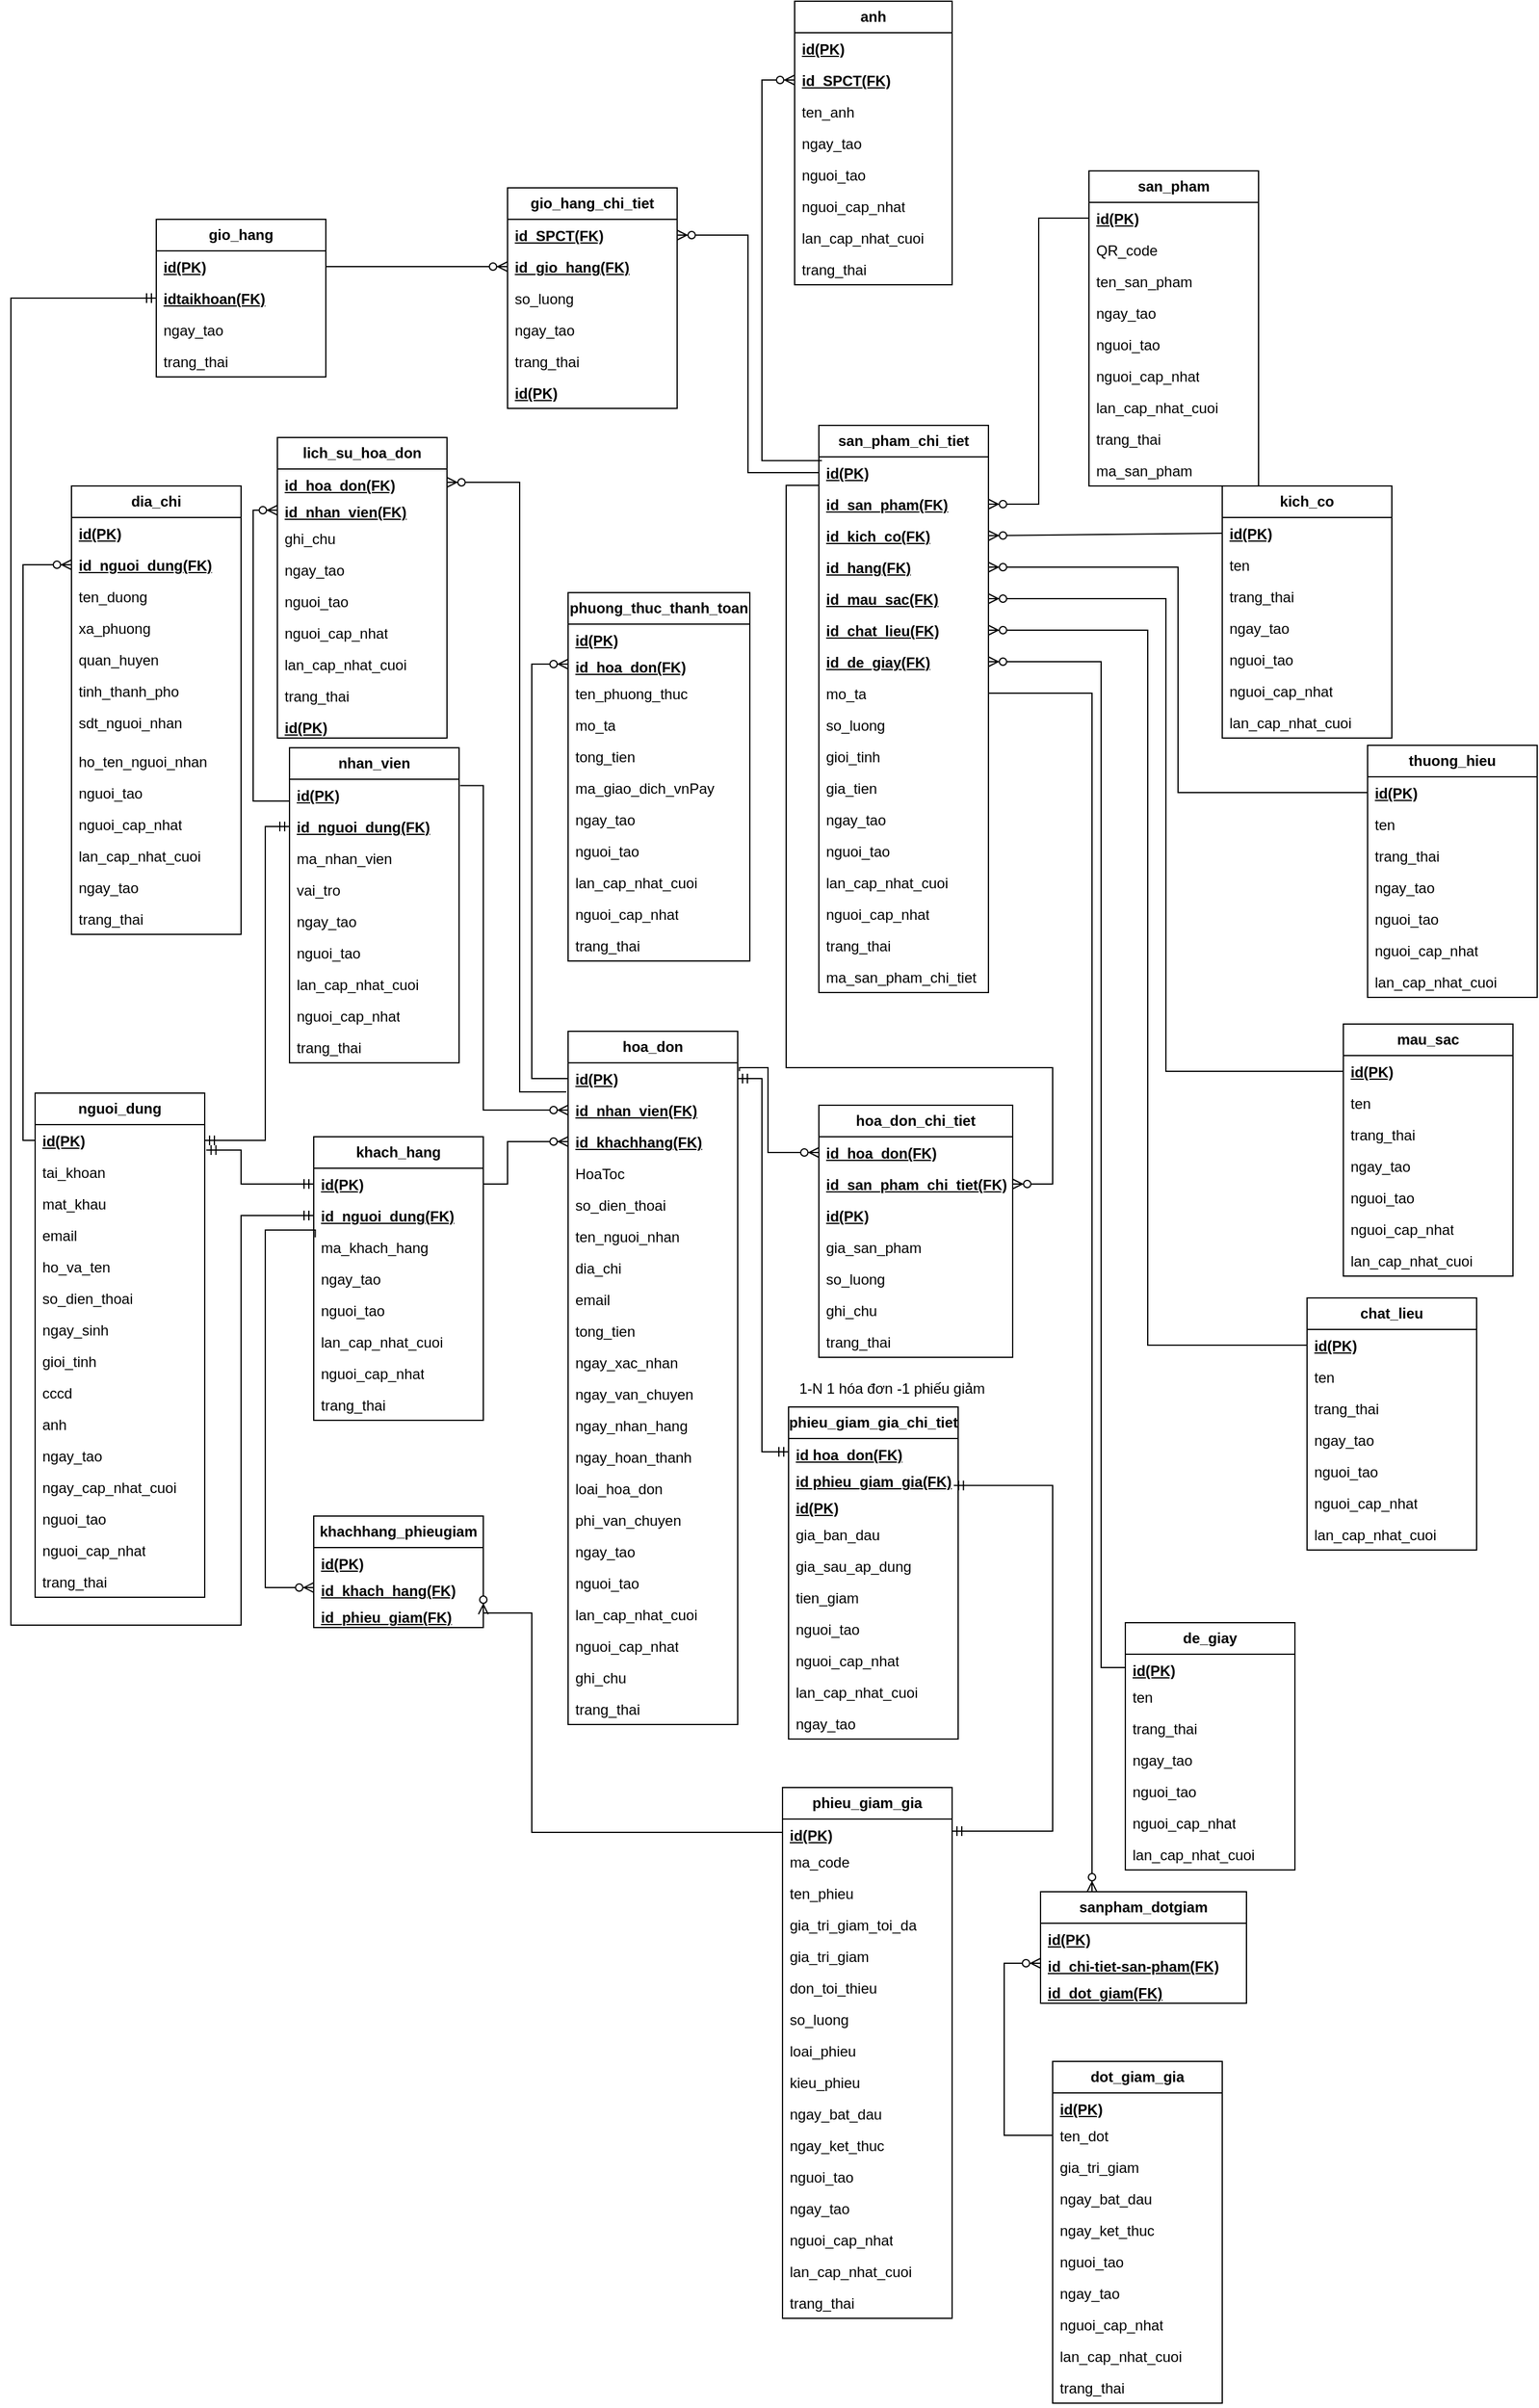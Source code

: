 <mxfile version="24.7.6" pages="2">
  <diagram name="ERD_V1.1" id="DsROg-eefh6uXmC1Yfuk">
    <mxGraphModel dx="1290" dy="1691" grid="1" gridSize="10" guides="1" tooltips="1" connect="1" arrows="1" fold="1" page="1" pageScale="1" pageWidth="827" pageHeight="1169" math="0" shadow="0">
      <root>
        <mxCell id="QHTQ7qq_XsZbKvfon27t-0" />
        <mxCell id="QHTQ7qq_XsZbKvfon27t-1" parent="QHTQ7qq_XsZbKvfon27t-0" />
        <mxCell id="QHTQ7qq_XsZbKvfon27t-13" value="" style="fontSize=12;html=1;endArrow=ERmandOne;startArrow=ERmandOne;rounded=0;entryX=0;entryY=0.5;entryDx=0;entryDy=0;exitX=0;exitY=0.5;exitDx=0;exitDy=0;edgeStyle=orthogonalEdgeStyle;" parent="QHTQ7qq_XsZbKvfon27t-1" source="h12WRbrdmtcQ-cJGdulH-15" target="QHTQ7qq_XsZbKvfon27t-77" edge="1">
          <mxGeometry width="100" height="100" relative="1" as="geometry">
            <mxPoint x="380" y="-140" as="sourcePoint" />
            <mxPoint x="640" y="-426.0" as="targetPoint" />
            <Array as="points">
              <mxPoint x="380" y="-158" />
              <mxPoint x="380" y="180" />
              <mxPoint x="190" y="180" />
              <mxPoint x="190" y="-915" />
            </Array>
          </mxGeometry>
        </mxCell>
        <mxCell id="QHTQ7qq_XsZbKvfon27t-14" value="&lt;b&gt;dia_chi&lt;/b&gt;" style="swimlane;fontStyle=0;childLayout=stackLayout;horizontal=1;startSize=26;horizontalStack=0;resizeParent=1;resizeParentMax=0;resizeLast=0;collapsible=1;marginBottom=0;whiteSpace=wrap;html=1;" parent="QHTQ7qq_XsZbKvfon27t-1" vertex="1">
          <mxGeometry x="240" y="-760" width="140" height="370" as="geometry" />
        </mxCell>
        <mxCell id="QHTQ7qq_XsZbKvfon27t-15" value="&lt;b&gt;&lt;u&gt;id(PK)&lt;/u&gt;&lt;/b&gt;" style="text;strokeColor=none;fillColor=none;align=left;verticalAlign=top;spacingLeft=4;spacingRight=4;overflow=hidden;rotatable=0;points=[[0,0.5],[1,0.5]];portConstraint=eastwest;whiteSpace=wrap;html=1;" parent="QHTQ7qq_XsZbKvfon27t-14" vertex="1">
          <mxGeometry y="26" width="140" height="26" as="geometry" />
        </mxCell>
        <mxCell id="QHTQ7qq_XsZbKvfon27t-16" value="&lt;b&gt;&lt;u&gt;id_nguoi_dung(FK)&lt;/u&gt;&lt;/b&gt;" style="text;strokeColor=none;fillColor=none;align=left;verticalAlign=top;spacingLeft=4;spacingRight=4;overflow=hidden;rotatable=0;points=[[0,0.5],[1,0.5]];portConstraint=eastwest;whiteSpace=wrap;html=1;" parent="QHTQ7qq_XsZbKvfon27t-14" vertex="1">
          <mxGeometry y="52" width="140" height="26" as="geometry" />
        </mxCell>
        <mxCell id="QHTQ7qq_XsZbKvfon27t-18" value="ten_duong" style="text;strokeColor=none;fillColor=none;align=left;verticalAlign=top;spacingLeft=4;spacingRight=4;overflow=hidden;rotatable=0;points=[[0,0.5],[1,0.5]];portConstraint=eastwest;whiteSpace=wrap;html=1;" parent="QHTQ7qq_XsZbKvfon27t-14" vertex="1">
          <mxGeometry y="78" width="140" height="26" as="geometry" />
        </mxCell>
        <mxCell id="QHTQ7qq_XsZbKvfon27t-19" value="xa_phuong" style="text;strokeColor=none;fillColor=none;align=left;verticalAlign=top;spacingLeft=4;spacingRight=4;overflow=hidden;rotatable=0;points=[[0,0.5],[1,0.5]];portConstraint=eastwest;whiteSpace=wrap;html=1;" parent="QHTQ7qq_XsZbKvfon27t-14" vertex="1">
          <mxGeometry y="104" width="140" height="26" as="geometry" />
        </mxCell>
        <mxCell id="QHTQ7qq_XsZbKvfon27t-20" value="quan_huyen" style="text;strokeColor=none;fillColor=none;align=left;verticalAlign=top;spacingLeft=4;spacingRight=4;overflow=hidden;rotatable=0;points=[[0,0.5],[1,0.5]];portConstraint=eastwest;whiteSpace=wrap;html=1;" parent="QHTQ7qq_XsZbKvfon27t-14" vertex="1">
          <mxGeometry y="130" width="140" height="26" as="geometry" />
        </mxCell>
        <mxCell id="QHTQ7qq_XsZbKvfon27t-21" value="tinh_thanh_pho" style="text;strokeColor=none;fillColor=none;align=left;verticalAlign=top;spacingLeft=4;spacingRight=4;overflow=hidden;rotatable=0;points=[[0,0.5],[1,0.5]];portConstraint=eastwest;whiteSpace=wrap;html=1;" parent="QHTQ7qq_XsZbKvfon27t-14" vertex="1">
          <mxGeometry y="156" width="140" height="26" as="geometry" />
        </mxCell>
        <mxCell id="QHTQ7qq_XsZbKvfon27t-22" value="sdt_nguoi_nhan" style="text;strokeColor=none;fillColor=none;align=left;verticalAlign=top;spacingLeft=4;spacingRight=4;overflow=hidden;rotatable=0;points=[[0,0.5],[1,0.5]];portConstraint=eastwest;whiteSpace=wrap;html=1;" parent="QHTQ7qq_XsZbKvfon27t-14" vertex="1">
          <mxGeometry y="182" width="140" height="32" as="geometry" />
        </mxCell>
        <mxCell id="QHTQ7qq_XsZbKvfon27t-23" value="ho_ten_nguoi_nhan" style="text;strokeColor=none;fillColor=none;align=left;verticalAlign=top;spacingLeft=4;spacingRight=4;overflow=hidden;rotatable=0;points=[[0,0.5],[1,0.5]];portConstraint=eastwest;whiteSpace=wrap;html=1;" parent="QHTQ7qq_XsZbKvfon27t-14" vertex="1">
          <mxGeometry y="214" width="140" height="26" as="geometry" />
        </mxCell>
        <mxCell id="QHTQ7qq_XsZbKvfon27t-24" value="nguoi_tao" style="text;strokeColor=none;fillColor=none;align=left;verticalAlign=top;spacingLeft=4;spacingRight=4;overflow=hidden;rotatable=0;points=[[0,0.5],[1,0.5]];portConstraint=eastwest;whiteSpace=wrap;html=1;" parent="QHTQ7qq_XsZbKvfon27t-14" vertex="1">
          <mxGeometry y="240" width="140" height="26" as="geometry" />
        </mxCell>
        <mxCell id="QHTQ7qq_XsZbKvfon27t-25" value="nguoi_cap_nhat" style="text;strokeColor=none;fillColor=none;align=left;verticalAlign=top;spacingLeft=4;spacingRight=4;overflow=hidden;rotatable=0;points=[[0,0.5],[1,0.5]];portConstraint=eastwest;whiteSpace=wrap;html=1;" parent="QHTQ7qq_XsZbKvfon27t-14" vertex="1">
          <mxGeometry y="266" width="140" height="26" as="geometry" />
        </mxCell>
        <mxCell id="QHTQ7qq_XsZbKvfon27t-26" value="lan_cap_nhat_cuoi" style="text;strokeColor=none;fillColor=none;align=left;verticalAlign=top;spacingLeft=4;spacingRight=4;overflow=hidden;rotatable=0;points=[[0,0.5],[1,0.5]];portConstraint=eastwest;whiteSpace=wrap;html=1;" parent="QHTQ7qq_XsZbKvfon27t-14" vertex="1">
          <mxGeometry y="292" width="140" height="26" as="geometry" />
        </mxCell>
        <mxCell id="QHTQ7qq_XsZbKvfon27t-27" value="ngay_tao" style="text;strokeColor=none;fillColor=none;align=left;verticalAlign=top;spacingLeft=4;spacingRight=4;overflow=hidden;rotatable=0;points=[[0,0.5],[1,0.5]];portConstraint=eastwest;whiteSpace=wrap;html=1;" parent="QHTQ7qq_XsZbKvfon27t-14" vertex="1">
          <mxGeometry y="318" width="140" height="26" as="geometry" />
        </mxCell>
        <mxCell id="QHTQ7qq_XsZbKvfon27t-28" value="trang_thai" style="text;strokeColor=none;fillColor=none;align=left;verticalAlign=top;spacingLeft=4;spacingRight=4;overflow=hidden;rotatable=0;points=[[0,0.5],[1,0.5]];portConstraint=eastwest;whiteSpace=wrap;html=1;" parent="QHTQ7qq_XsZbKvfon27t-14" vertex="1">
          <mxGeometry y="344" width="140" height="26" as="geometry" />
        </mxCell>
        <mxCell id="QHTQ7qq_XsZbKvfon27t-29" value="&lt;b&gt;hoa_don&lt;/b&gt;" style="swimlane;fontStyle=0;childLayout=stackLayout;horizontal=1;startSize=26;horizontalStack=0;resizeParent=1;resizeParentMax=0;resizeLast=0;collapsible=1;marginBottom=0;whiteSpace=wrap;html=1;" parent="QHTQ7qq_XsZbKvfon27t-1" vertex="1">
          <mxGeometry x="650" y="-310" width="140" height="572" as="geometry" />
        </mxCell>
        <mxCell id="QHTQ7qq_XsZbKvfon27t-30" value="&lt;b&gt;&lt;u&gt;id(PK)&lt;/u&gt;&lt;/b&gt;" style="text;strokeColor=none;fillColor=none;align=left;verticalAlign=top;spacingLeft=4;spacingRight=4;overflow=hidden;rotatable=0;points=[[0,0.5],[1,0.5]];portConstraint=eastwest;whiteSpace=wrap;html=1;" parent="QHTQ7qq_XsZbKvfon27t-29" vertex="1">
          <mxGeometry y="26" width="140" height="26" as="geometry" />
        </mxCell>
        <mxCell id="QHTQ7qq_XsZbKvfon27t-31" value="&lt;b&gt;&lt;u&gt;id_nhan_vien(FK)&lt;/u&gt;&lt;/b&gt;" style="text;strokeColor=none;fillColor=none;align=left;verticalAlign=top;spacingLeft=4;spacingRight=4;overflow=hidden;rotatable=0;points=[[0,0.5],[1,0.5]];portConstraint=eastwest;whiteSpace=wrap;html=1;" parent="QHTQ7qq_XsZbKvfon27t-29" vertex="1">
          <mxGeometry y="52" width="140" height="26" as="geometry" />
        </mxCell>
        <mxCell id="QHTQ7qq_XsZbKvfon27t-32" value="&lt;b&gt;&lt;u&gt;id_khachhang(FK)&lt;/u&gt;&lt;/b&gt;" style="text;strokeColor=none;fillColor=none;align=left;verticalAlign=top;spacingLeft=4;spacingRight=4;overflow=hidden;rotatable=0;points=[[0,0.5],[1,0.5]];portConstraint=eastwest;whiteSpace=wrap;html=1;" parent="QHTQ7qq_XsZbKvfon27t-29" vertex="1">
          <mxGeometry y="78" width="140" height="26" as="geometry" />
        </mxCell>
        <mxCell id="QHTQ7qq_XsZbKvfon27t-33" value="HoaToc" style="text;strokeColor=none;fillColor=none;align=left;verticalAlign=top;spacingLeft=4;spacingRight=4;overflow=hidden;rotatable=0;points=[[0,0.5],[1,0.5]];portConstraint=eastwest;whiteSpace=wrap;html=1;" parent="QHTQ7qq_XsZbKvfon27t-29" vertex="1">
          <mxGeometry y="104" width="140" height="26" as="geometry" />
        </mxCell>
        <mxCell id="QHTQ7qq_XsZbKvfon27t-34" value="so_dien_thoai" style="text;strokeColor=none;fillColor=none;align=left;verticalAlign=top;spacingLeft=4;spacingRight=4;overflow=hidden;rotatable=0;points=[[0,0.5],[1,0.5]];portConstraint=eastwest;whiteSpace=wrap;html=1;" parent="QHTQ7qq_XsZbKvfon27t-29" vertex="1">
          <mxGeometry y="130" width="140" height="26" as="geometry" />
        </mxCell>
        <mxCell id="kEk6JoNxD_RRDnP7omvr-1" value="ten_nguoi_nhan" style="text;strokeColor=none;fillColor=none;align=left;verticalAlign=top;spacingLeft=4;spacingRight=4;overflow=hidden;rotatable=0;points=[[0,0.5],[1,0.5]];portConstraint=eastwest;whiteSpace=wrap;html=1;" parent="QHTQ7qq_XsZbKvfon27t-29" vertex="1">
          <mxGeometry y="156" width="140" height="26" as="geometry" />
        </mxCell>
        <mxCell id="QHTQ7qq_XsZbKvfon27t-36" value="dia_chi" style="text;strokeColor=none;fillColor=none;align=left;verticalAlign=top;spacingLeft=4;spacingRight=4;overflow=hidden;rotatable=0;points=[[0,0.5],[1,0.5]];portConstraint=eastwest;whiteSpace=wrap;html=1;" parent="QHTQ7qq_XsZbKvfon27t-29" vertex="1">
          <mxGeometry y="182" width="140" height="26" as="geometry" />
        </mxCell>
        <mxCell id="QHTQ7qq_XsZbKvfon27t-37" value="email" style="text;strokeColor=none;fillColor=none;align=left;verticalAlign=top;spacingLeft=4;spacingRight=4;overflow=hidden;rotatable=0;points=[[0,0.5],[1,0.5]];portConstraint=eastwest;whiteSpace=wrap;html=1;" parent="QHTQ7qq_XsZbKvfon27t-29" vertex="1">
          <mxGeometry y="208" width="140" height="26" as="geometry" />
        </mxCell>
        <mxCell id="QHTQ7qq_XsZbKvfon27t-38" value="tong_tien" style="text;strokeColor=none;fillColor=none;align=left;verticalAlign=top;spacingLeft=4;spacingRight=4;overflow=hidden;rotatable=0;points=[[0,0.5],[1,0.5]];portConstraint=eastwest;whiteSpace=wrap;html=1;" parent="QHTQ7qq_XsZbKvfon27t-29" vertex="1">
          <mxGeometry y="234" width="140" height="26" as="geometry" />
        </mxCell>
        <mxCell id="QHTQ7qq_XsZbKvfon27t-39" value="ngay_xac_nhan" style="text;strokeColor=none;fillColor=none;align=left;verticalAlign=top;spacingLeft=4;spacingRight=4;overflow=hidden;rotatable=0;points=[[0,0.5],[1,0.5]];portConstraint=eastwest;whiteSpace=wrap;html=1;" parent="QHTQ7qq_XsZbKvfon27t-29" vertex="1">
          <mxGeometry y="260" width="140" height="26" as="geometry" />
        </mxCell>
        <mxCell id="QHTQ7qq_XsZbKvfon27t-40" value="ngay_van_chuyen" style="text;strokeColor=none;fillColor=none;align=left;verticalAlign=top;spacingLeft=4;spacingRight=4;overflow=hidden;rotatable=0;points=[[0,0.5],[1,0.5]];portConstraint=eastwest;whiteSpace=wrap;html=1;" parent="QHTQ7qq_XsZbKvfon27t-29" vertex="1">
          <mxGeometry y="286" width="140" height="26" as="geometry" />
        </mxCell>
        <mxCell id="QHTQ7qq_XsZbKvfon27t-41" value="ngay_nhan_hang" style="text;strokeColor=none;fillColor=none;align=left;verticalAlign=top;spacingLeft=4;spacingRight=4;overflow=hidden;rotatable=0;points=[[0,0.5],[1,0.5]];portConstraint=eastwest;whiteSpace=wrap;html=1;" parent="QHTQ7qq_XsZbKvfon27t-29" vertex="1">
          <mxGeometry y="312" width="140" height="26" as="geometry" />
        </mxCell>
        <mxCell id="QHTQ7qq_XsZbKvfon27t-42" value="ngay_hoan_thanh" style="text;strokeColor=none;fillColor=none;align=left;verticalAlign=top;spacingLeft=4;spacingRight=4;overflow=hidden;rotatable=0;points=[[0,0.5],[1,0.5]];portConstraint=eastwest;whiteSpace=wrap;html=1;" parent="QHTQ7qq_XsZbKvfon27t-29" vertex="1">
          <mxGeometry y="338" width="140" height="26" as="geometry" />
        </mxCell>
        <mxCell id="QHTQ7qq_XsZbKvfon27t-43" value="loai_hoa_don" style="text;strokeColor=none;fillColor=none;align=left;verticalAlign=top;spacingLeft=4;spacingRight=4;overflow=hidden;rotatable=0;points=[[0,0.5],[1,0.5]];portConstraint=eastwest;whiteSpace=wrap;html=1;" parent="QHTQ7qq_XsZbKvfon27t-29" vertex="1">
          <mxGeometry y="364" width="140" height="26" as="geometry" />
        </mxCell>
        <mxCell id="QHTQ7qq_XsZbKvfon27t-44" value="phi_van_chuyen" style="text;strokeColor=none;fillColor=none;align=left;verticalAlign=top;spacingLeft=4;spacingRight=4;overflow=hidden;rotatable=0;points=[[0,0.5],[1,0.5]];portConstraint=eastwest;whiteSpace=wrap;html=1;" parent="QHTQ7qq_XsZbKvfon27t-29" vertex="1">
          <mxGeometry y="390" width="140" height="26" as="geometry" />
        </mxCell>
        <mxCell id="QHTQ7qq_XsZbKvfon27t-45" value="ngay_tao" style="text;strokeColor=none;fillColor=none;align=left;verticalAlign=top;spacingLeft=4;spacingRight=4;overflow=hidden;rotatable=0;points=[[0,0.5],[1,0.5]];portConstraint=eastwest;whiteSpace=wrap;html=1;" parent="QHTQ7qq_XsZbKvfon27t-29" vertex="1">
          <mxGeometry y="416" width="140" height="26" as="geometry" />
        </mxCell>
        <mxCell id="QHTQ7qq_XsZbKvfon27t-46" value="nguoi_tao" style="text;strokeColor=none;fillColor=none;align=left;verticalAlign=top;spacingLeft=4;spacingRight=4;overflow=hidden;rotatable=0;points=[[0,0.5],[1,0.5]];portConstraint=eastwest;whiteSpace=wrap;html=1;" parent="QHTQ7qq_XsZbKvfon27t-29" vertex="1">
          <mxGeometry y="442" width="140" height="26" as="geometry" />
        </mxCell>
        <mxCell id="QHTQ7qq_XsZbKvfon27t-47" value="lan_cap_nhat_cuoi" style="text;strokeColor=none;fillColor=none;align=left;verticalAlign=top;spacingLeft=4;spacingRight=4;overflow=hidden;rotatable=0;points=[[0,0.5],[1,0.5]];portConstraint=eastwest;whiteSpace=wrap;html=1;" parent="QHTQ7qq_XsZbKvfon27t-29" vertex="1">
          <mxGeometry y="468" width="140" height="26" as="geometry" />
        </mxCell>
        <mxCell id="QHTQ7qq_XsZbKvfon27t-48" value="nguoi_cap_nhat" style="text;strokeColor=none;fillColor=none;align=left;verticalAlign=top;spacingLeft=4;spacingRight=4;overflow=hidden;rotatable=0;points=[[0,0.5],[1,0.5]];portConstraint=eastwest;whiteSpace=wrap;html=1;" parent="QHTQ7qq_XsZbKvfon27t-29" vertex="1">
          <mxGeometry y="494" width="140" height="26" as="geometry" />
        </mxCell>
        <mxCell id="QHTQ7qq_XsZbKvfon27t-49" value="ghi_chu" style="text;strokeColor=none;fillColor=none;align=left;verticalAlign=top;spacingLeft=4;spacingRight=4;overflow=hidden;rotatable=0;points=[[0,0.5],[1,0.5]];portConstraint=eastwest;whiteSpace=wrap;html=1;" parent="QHTQ7qq_XsZbKvfon27t-29" vertex="1">
          <mxGeometry y="520" width="140" height="26" as="geometry" />
        </mxCell>
        <mxCell id="QHTQ7qq_XsZbKvfon27t-50" value="trang_thai" style="text;strokeColor=none;fillColor=none;align=left;verticalAlign=top;spacingLeft=4;spacingRight=4;overflow=hidden;rotatable=0;points=[[0,0.5],[1,0.5]];portConstraint=eastwest;whiteSpace=wrap;html=1;" parent="QHTQ7qq_XsZbKvfon27t-29" vertex="1">
          <mxGeometry y="546" width="140" height="26" as="geometry" />
        </mxCell>
        <mxCell id="QHTQ7qq_XsZbKvfon27t-51" value="&lt;b&gt;nguoi_dung&lt;/b&gt;" style="swimlane;fontStyle=0;childLayout=stackLayout;horizontal=1;startSize=26;horizontalStack=0;resizeParent=1;resizeParentMax=0;resizeLast=0;collapsible=1;marginBottom=0;whiteSpace=wrap;html=1;" parent="QHTQ7qq_XsZbKvfon27t-1" vertex="1">
          <mxGeometry x="210" y="-259" width="140" height="416" as="geometry" />
        </mxCell>
        <mxCell id="QHTQ7qq_XsZbKvfon27t-52" value="&lt;b&gt;&lt;u&gt;id(PK)&lt;/u&gt;&lt;/b&gt;" style="text;strokeColor=none;fillColor=none;align=left;verticalAlign=top;spacingLeft=4;spacingRight=4;overflow=hidden;rotatable=0;points=[[0,0.5],[1,0.5]];portConstraint=eastwest;whiteSpace=wrap;html=1;" parent="QHTQ7qq_XsZbKvfon27t-51" vertex="1">
          <mxGeometry y="26" width="140" height="26" as="geometry" />
        </mxCell>
        <mxCell id="h12WRbrdmtcQ-cJGdulH-12" value="tai_khoan" style="text;strokeColor=none;fillColor=none;align=left;verticalAlign=top;spacingLeft=4;spacingRight=4;overflow=hidden;rotatable=0;points=[[0,0.5],[1,0.5]];portConstraint=eastwest;whiteSpace=wrap;html=1;" parent="QHTQ7qq_XsZbKvfon27t-51" vertex="1">
          <mxGeometry y="52" width="140" height="26" as="geometry" />
        </mxCell>
        <mxCell id="h12WRbrdmtcQ-cJGdulH-11" value="mat_khau" style="text;strokeColor=none;fillColor=none;align=left;verticalAlign=top;spacingLeft=4;spacingRight=4;overflow=hidden;rotatable=0;points=[[0,0.5],[1,0.5]];portConstraint=eastwest;whiteSpace=wrap;html=1;" parent="QHTQ7qq_XsZbKvfon27t-51" vertex="1">
          <mxGeometry y="78" width="140" height="26" as="geometry" />
        </mxCell>
        <mxCell id="kcXj9Ja8y0CiWKHM6FpK-6" value="email" style="text;strokeColor=none;fillColor=none;align=left;verticalAlign=top;spacingLeft=4;spacingRight=4;overflow=hidden;rotatable=0;points=[[0,0.5],[1,0.5]];portConstraint=eastwest;whiteSpace=wrap;html=1;" parent="QHTQ7qq_XsZbKvfon27t-51" vertex="1">
          <mxGeometry y="104" width="140" height="26" as="geometry" />
        </mxCell>
        <mxCell id="QHTQ7qq_XsZbKvfon27t-53" value="ho_va_ten" style="text;strokeColor=none;fillColor=none;align=left;verticalAlign=top;spacingLeft=4;spacingRight=4;overflow=hidden;rotatable=0;points=[[0,0.5],[1,0.5]];portConstraint=eastwest;whiteSpace=wrap;html=1;" parent="QHTQ7qq_XsZbKvfon27t-51" vertex="1">
          <mxGeometry y="130" width="140" height="26" as="geometry" />
        </mxCell>
        <mxCell id="QHTQ7qq_XsZbKvfon27t-55" value="so_dien_thoai" style="text;strokeColor=none;fillColor=none;align=left;verticalAlign=top;spacingLeft=4;spacingRight=4;overflow=hidden;rotatable=0;points=[[0,0.5],[1,0.5]];portConstraint=eastwest;whiteSpace=wrap;html=1;" parent="QHTQ7qq_XsZbKvfon27t-51" vertex="1">
          <mxGeometry y="156" width="140" height="26" as="geometry" />
        </mxCell>
        <mxCell id="QHTQ7qq_XsZbKvfon27t-54" value="ngay_sinh" style="text;strokeColor=none;fillColor=none;align=left;verticalAlign=top;spacingLeft=4;spacingRight=4;overflow=hidden;rotatable=0;points=[[0,0.5],[1,0.5]];portConstraint=eastwest;whiteSpace=wrap;html=1;" parent="QHTQ7qq_XsZbKvfon27t-51" vertex="1">
          <mxGeometry y="182" width="140" height="26" as="geometry" />
        </mxCell>
        <mxCell id="QHTQ7qq_XsZbKvfon27t-56" value="gioi_tinh" style="text;strokeColor=none;fillColor=none;align=left;verticalAlign=top;spacingLeft=4;spacingRight=4;overflow=hidden;rotatable=0;points=[[0,0.5],[1,0.5]];portConstraint=eastwest;whiteSpace=wrap;html=1;" parent="QHTQ7qq_XsZbKvfon27t-51" vertex="1">
          <mxGeometry y="208" width="140" height="26" as="geometry" />
        </mxCell>
        <mxCell id="QHTQ7qq_XsZbKvfon27t-57" value="cccd" style="text;strokeColor=none;fillColor=none;align=left;verticalAlign=top;spacingLeft=4;spacingRight=4;overflow=hidden;rotatable=0;points=[[0,0.5],[1,0.5]];portConstraint=eastwest;whiteSpace=wrap;html=1;" parent="QHTQ7qq_XsZbKvfon27t-51" vertex="1">
          <mxGeometry y="234" width="140" height="26" as="geometry" />
        </mxCell>
        <mxCell id="QHTQ7qq_XsZbKvfon27t-58" value="anh" style="text;strokeColor=none;fillColor=none;align=left;verticalAlign=top;spacingLeft=4;spacingRight=4;overflow=hidden;rotatable=0;points=[[0,0.5],[1,0.5]];portConstraint=eastwest;whiteSpace=wrap;html=1;" parent="QHTQ7qq_XsZbKvfon27t-51" vertex="1">
          <mxGeometry y="260" width="140" height="26" as="geometry" />
        </mxCell>
        <mxCell id="QHTQ7qq_XsZbKvfon27t-59" value="ngay_tao" style="text;strokeColor=none;fillColor=none;align=left;verticalAlign=top;spacingLeft=4;spacingRight=4;overflow=hidden;rotatable=0;points=[[0,0.5],[1,0.5]];portConstraint=eastwest;whiteSpace=wrap;html=1;" parent="QHTQ7qq_XsZbKvfon27t-51" vertex="1">
          <mxGeometry y="286" width="140" height="26" as="geometry" />
        </mxCell>
        <mxCell id="QHTQ7qq_XsZbKvfon27t-60" value="ngay_cap_nhat_cuoi" style="text;strokeColor=none;fillColor=none;align=left;verticalAlign=top;spacingLeft=4;spacingRight=4;overflow=hidden;rotatable=0;points=[[0,0.5],[1,0.5]];portConstraint=eastwest;whiteSpace=wrap;html=1;" parent="QHTQ7qq_XsZbKvfon27t-51" vertex="1">
          <mxGeometry y="312" width="140" height="26" as="geometry" />
        </mxCell>
        <mxCell id="QHTQ7qq_XsZbKvfon27t-61" value="nguoi_tao" style="text;strokeColor=none;fillColor=none;align=left;verticalAlign=top;spacingLeft=4;spacingRight=4;overflow=hidden;rotatable=0;points=[[0,0.5],[1,0.5]];portConstraint=eastwest;whiteSpace=wrap;html=1;" parent="QHTQ7qq_XsZbKvfon27t-51" vertex="1">
          <mxGeometry y="338" width="140" height="26" as="geometry" />
        </mxCell>
        <mxCell id="QHTQ7qq_XsZbKvfon27t-62" value="nguoi_cap_nhat" style="text;strokeColor=none;fillColor=none;align=left;verticalAlign=top;spacingLeft=4;spacingRight=4;overflow=hidden;rotatable=0;points=[[0,0.5],[1,0.5]];portConstraint=eastwest;whiteSpace=wrap;html=1;" parent="QHTQ7qq_XsZbKvfon27t-51" vertex="1">
          <mxGeometry y="364" width="140" height="26" as="geometry" />
        </mxCell>
        <mxCell id="QHTQ7qq_XsZbKvfon27t-63" value="trang_thai" style="text;strokeColor=none;fillColor=none;align=left;verticalAlign=top;spacingLeft=4;spacingRight=4;overflow=hidden;rotatable=0;points=[[0,0.5],[1,0.5]];portConstraint=eastwest;whiteSpace=wrap;html=1;" parent="QHTQ7qq_XsZbKvfon27t-51" vertex="1">
          <mxGeometry y="390" width="140" height="26" as="geometry" />
        </mxCell>
        <mxCell id="QHTQ7qq_XsZbKvfon27t-75" value="&lt;b&gt;gio_hang&lt;/b&gt;" style="swimlane;fontStyle=0;childLayout=stackLayout;horizontal=1;startSize=26;horizontalStack=0;resizeParent=1;resizeParentMax=0;resizeLast=0;collapsible=1;marginBottom=0;whiteSpace=wrap;html=1;" parent="QHTQ7qq_XsZbKvfon27t-1" vertex="1">
          <mxGeometry x="310" y="-980" width="140" height="130" as="geometry" />
        </mxCell>
        <mxCell id="QHTQ7qq_XsZbKvfon27t-76" value="&lt;b style=&quot;border-color: var(--border-color);&quot;&gt;&lt;u style=&quot;border-color: var(--border-color);&quot;&gt;id(PK)&lt;/u&gt;&lt;/b&gt;" style="text;strokeColor=none;fillColor=none;align=left;verticalAlign=top;spacingLeft=4;spacingRight=4;overflow=hidden;rotatable=0;points=[[0,0.5],[1,0.5]];portConstraint=eastwest;whiteSpace=wrap;html=1;" parent="QHTQ7qq_XsZbKvfon27t-75" vertex="1">
          <mxGeometry y="26" width="140" height="26" as="geometry" />
        </mxCell>
        <mxCell id="QHTQ7qq_XsZbKvfon27t-77" value="&lt;b style=&quot;border-color: var(--border-color);&quot;&gt;&lt;u style=&quot;border-color: var(--border-color);&quot;&gt;idtaikhoan(FK)&lt;/u&gt;&lt;/b&gt;" style="text;strokeColor=none;fillColor=none;align=left;verticalAlign=top;spacingLeft=4;spacingRight=4;overflow=hidden;rotatable=0;points=[[0,0.5],[1,0.5]];portConstraint=eastwest;whiteSpace=wrap;html=1;" parent="QHTQ7qq_XsZbKvfon27t-75" vertex="1">
          <mxGeometry y="52" width="140" height="26" as="geometry" />
        </mxCell>
        <mxCell id="QHTQ7qq_XsZbKvfon27t-78" value="ngay_tao" style="text;strokeColor=none;fillColor=none;align=left;verticalAlign=top;spacingLeft=4;spacingRight=4;overflow=hidden;rotatable=0;points=[[0,0.5],[1,0.5]];portConstraint=eastwest;whiteSpace=wrap;html=1;" parent="QHTQ7qq_XsZbKvfon27t-75" vertex="1">
          <mxGeometry y="78" width="140" height="26" as="geometry" />
        </mxCell>
        <mxCell id="QHTQ7qq_XsZbKvfon27t-79" value="trang_thai" style="text;strokeColor=none;fillColor=none;align=left;verticalAlign=top;spacingLeft=4;spacingRight=4;overflow=hidden;rotatable=0;points=[[0,0.5],[1,0.5]];portConstraint=eastwest;whiteSpace=wrap;html=1;" parent="QHTQ7qq_XsZbKvfon27t-75" vertex="1">
          <mxGeometry y="104" width="140" height="26" as="geometry" />
        </mxCell>
        <mxCell id="QHTQ7qq_XsZbKvfon27t-80" value="&lt;b&gt;san_pham_chi_tiet&lt;/b&gt;" style="swimlane;fontStyle=0;childLayout=stackLayout;horizontal=1;startSize=26;horizontalStack=0;resizeParent=1;resizeParentMax=0;resizeLast=0;collapsible=1;marginBottom=0;whiteSpace=wrap;html=1;" parent="QHTQ7qq_XsZbKvfon27t-1" vertex="1">
          <mxGeometry x="857" y="-810" width="140" height="468" as="geometry" />
        </mxCell>
        <mxCell id="QHTQ7qq_XsZbKvfon27t-81" value="&lt;b&gt;&lt;u&gt;id(PK)&lt;/u&gt;&lt;/b&gt;" style="text;strokeColor=none;fillColor=none;align=left;verticalAlign=top;spacingLeft=4;spacingRight=4;overflow=hidden;rotatable=0;points=[[0,0.5],[1,0.5]];portConstraint=eastwest;whiteSpace=wrap;html=1;" parent="QHTQ7qq_XsZbKvfon27t-80" vertex="1">
          <mxGeometry y="26" width="140" height="26" as="geometry" />
        </mxCell>
        <mxCell id="QHTQ7qq_XsZbKvfon27t-82" value="&lt;b&gt;&lt;u&gt;id_san_pham(FK)&lt;/u&gt;&lt;/b&gt;" style="text;strokeColor=none;fillColor=none;align=left;verticalAlign=top;spacingLeft=4;spacingRight=4;overflow=hidden;rotatable=0;points=[[0,0.5],[1,0.5]];portConstraint=eastwest;whiteSpace=wrap;html=1;" parent="QHTQ7qq_XsZbKvfon27t-80" vertex="1">
          <mxGeometry y="52" width="140" height="26" as="geometry" />
        </mxCell>
        <mxCell id="QHTQ7qq_XsZbKvfon27t-83" value="&lt;b&gt;&lt;u&gt;id_kich_co(FK)&lt;/u&gt;&lt;/b&gt;" style="text;strokeColor=none;fillColor=none;align=left;verticalAlign=top;spacingLeft=4;spacingRight=4;overflow=hidden;rotatable=0;points=[[0,0.5],[1,0.5]];portConstraint=eastwest;whiteSpace=wrap;html=1;" parent="QHTQ7qq_XsZbKvfon27t-80" vertex="1">
          <mxGeometry y="78" width="140" height="26" as="geometry" />
        </mxCell>
        <mxCell id="QHTQ7qq_XsZbKvfon27t-84" value="&lt;b&gt;&lt;u&gt;id_hang(FK)&lt;/u&gt;&lt;/b&gt;" style="text;strokeColor=none;fillColor=none;align=left;verticalAlign=top;spacingLeft=4;spacingRight=4;overflow=hidden;rotatable=0;points=[[0,0.5],[1,0.5]];portConstraint=eastwest;whiteSpace=wrap;html=1;" parent="QHTQ7qq_XsZbKvfon27t-80" vertex="1">
          <mxGeometry y="104" width="140" height="26" as="geometry" />
        </mxCell>
        <mxCell id="QHTQ7qq_XsZbKvfon27t-85" value="&lt;b&gt;&lt;u&gt;id_mau_sac(FK)&lt;/u&gt;&lt;/b&gt;" style="text;strokeColor=none;fillColor=none;align=left;verticalAlign=top;spacingLeft=4;spacingRight=4;overflow=hidden;rotatable=0;points=[[0,0.5],[1,0.5]];portConstraint=eastwest;whiteSpace=wrap;html=1;" parent="QHTQ7qq_XsZbKvfon27t-80" vertex="1">
          <mxGeometry y="130" width="140" height="26" as="geometry" />
        </mxCell>
        <mxCell id="QHTQ7qq_XsZbKvfon27t-86" value="&lt;b&gt;&lt;u&gt;id_chat_lieu(FK)&lt;/u&gt;&lt;/b&gt;" style="text;strokeColor=none;fillColor=none;align=left;verticalAlign=top;spacingLeft=4;spacingRight=4;overflow=hidden;rotatable=0;points=[[0,0.5],[1,0.5]];portConstraint=eastwest;whiteSpace=wrap;html=1;" parent="QHTQ7qq_XsZbKvfon27t-80" vertex="1">
          <mxGeometry y="156" width="140" height="26" as="geometry" />
        </mxCell>
        <mxCell id="QHTQ7qq_XsZbKvfon27t-88" value="&lt;b&gt;&lt;u&gt;id_de_giay(FK)&lt;/u&gt;&lt;/b&gt;" style="text;strokeColor=none;fillColor=none;align=left;verticalAlign=top;spacingLeft=4;spacingRight=4;overflow=hidden;rotatable=0;points=[[0,0.5],[1,0.5]];portConstraint=eastwest;whiteSpace=wrap;html=1;" parent="QHTQ7qq_XsZbKvfon27t-80" vertex="1">
          <mxGeometry y="182" width="140" height="26" as="geometry" />
        </mxCell>
        <mxCell id="QHTQ7qq_XsZbKvfon27t-90" value="mo_ta" style="text;strokeColor=none;fillColor=none;align=left;verticalAlign=top;spacingLeft=4;spacingRight=4;overflow=hidden;rotatable=0;points=[[0,0.5],[1,0.5]];portConstraint=eastwest;whiteSpace=wrap;html=1;" parent="QHTQ7qq_XsZbKvfon27t-80" vertex="1">
          <mxGeometry y="208" width="140" height="26" as="geometry" />
        </mxCell>
        <mxCell id="QHTQ7qq_XsZbKvfon27t-91" value="so_luong" style="text;align=left;verticalAlign=top;spacingLeft=4;spacingRight=4;overflow=hidden;rotatable=0;points=[[0,0.5],[1,0.5]];portConstraint=eastwest;whiteSpace=wrap;html=1;" parent="QHTQ7qq_XsZbKvfon27t-80" vertex="1">
          <mxGeometry y="234" width="140" height="26" as="geometry" />
        </mxCell>
        <mxCell id="QHTQ7qq_XsZbKvfon27t-92" value="gioi_tinh" style="text;strokeColor=none;fillColor=none;align=left;verticalAlign=top;spacingLeft=4;spacingRight=4;overflow=hidden;rotatable=0;points=[[0,0.5],[1,0.5]];portConstraint=eastwest;whiteSpace=wrap;html=1;" parent="QHTQ7qq_XsZbKvfon27t-80" vertex="1">
          <mxGeometry y="260" width="140" height="26" as="geometry" />
        </mxCell>
        <mxCell id="QHTQ7qq_XsZbKvfon27t-93" value="gia_tien" style="text;align=left;verticalAlign=top;spacingLeft=4;spacingRight=4;overflow=hidden;rotatable=0;points=[[0,0.5],[1,0.5]];portConstraint=eastwest;whiteSpace=wrap;html=1;" parent="QHTQ7qq_XsZbKvfon27t-80" vertex="1">
          <mxGeometry y="286" width="140" height="26" as="geometry" />
        </mxCell>
        <mxCell id="QHTQ7qq_XsZbKvfon27t-94" value="ngay_tao" style="text;strokeColor=none;fillColor=none;align=left;verticalAlign=top;spacingLeft=4;spacingRight=4;overflow=hidden;rotatable=0;points=[[0,0.5],[1,0.5]];portConstraint=eastwest;whiteSpace=wrap;html=1;" parent="QHTQ7qq_XsZbKvfon27t-80" vertex="1">
          <mxGeometry y="312" width="140" height="26" as="geometry" />
        </mxCell>
        <mxCell id="QHTQ7qq_XsZbKvfon27t-95" value="nguoi_tao" style="text;strokeColor=none;fillColor=none;align=left;verticalAlign=top;spacingLeft=4;spacingRight=4;overflow=hidden;rotatable=0;points=[[0,0.5],[1,0.5]];portConstraint=eastwest;whiteSpace=wrap;html=1;" parent="QHTQ7qq_XsZbKvfon27t-80" vertex="1">
          <mxGeometry y="338" width="140" height="26" as="geometry" />
        </mxCell>
        <mxCell id="QHTQ7qq_XsZbKvfon27t-96" value="lan_cap_nhat_cuoi" style="text;strokeColor=none;fillColor=none;align=left;verticalAlign=top;spacingLeft=4;spacingRight=4;overflow=hidden;rotatable=0;points=[[0,0.5],[1,0.5]];portConstraint=eastwest;whiteSpace=wrap;html=1;" parent="QHTQ7qq_XsZbKvfon27t-80" vertex="1">
          <mxGeometry y="364" width="140" height="26" as="geometry" />
        </mxCell>
        <mxCell id="QHTQ7qq_XsZbKvfon27t-97" value="nguoi_cap_nhat" style="text;strokeColor=none;fillColor=none;align=left;verticalAlign=top;spacingLeft=4;spacingRight=4;overflow=hidden;rotatable=0;points=[[0,0.5],[1,0.5]];portConstraint=eastwest;whiteSpace=wrap;html=1;" parent="QHTQ7qq_XsZbKvfon27t-80" vertex="1">
          <mxGeometry y="390" width="140" height="26" as="geometry" />
        </mxCell>
        <mxCell id="QHTQ7qq_XsZbKvfon27t-98" value="trang_thai" style="text;strokeColor=none;fillColor=none;align=left;verticalAlign=top;spacingLeft=4;spacingRight=4;overflow=hidden;rotatable=0;points=[[0,0.5],[1,0.5]];portConstraint=eastwest;whiteSpace=wrap;html=1;" parent="QHTQ7qq_XsZbKvfon27t-80" vertex="1">
          <mxGeometry y="416" width="140" height="26" as="geometry" />
        </mxCell>
        <mxCell id="2bnwPGpCxQYxMICLHi3Y-2" value="ma_san_pham_chi_tiet" style="text;strokeColor=none;fillColor=none;align=left;verticalAlign=top;spacingLeft=4;spacingRight=4;overflow=hidden;rotatable=0;points=[[0,0.5],[1,0.5]];portConstraint=eastwest;whiteSpace=wrap;html=1;" parent="QHTQ7qq_XsZbKvfon27t-80" vertex="1">
          <mxGeometry y="442" width="140" height="26" as="geometry" />
        </mxCell>
        <mxCell id="QHTQ7qq_XsZbKvfon27t-99" value="&lt;b&gt;kich_co&lt;/b&gt;" style="swimlane;fontStyle=0;childLayout=stackLayout;horizontal=1;startSize=26;horizontalStack=0;resizeParent=1;resizeParentMax=0;resizeLast=0;collapsible=1;marginBottom=0;whiteSpace=wrap;html=1;" parent="QHTQ7qq_XsZbKvfon27t-1" vertex="1">
          <mxGeometry x="1190" y="-760" width="140" height="208" as="geometry" />
        </mxCell>
        <mxCell id="QHTQ7qq_XsZbKvfon27t-100" value="&lt;b style=&quot;border-color: var(--border-color);&quot;&gt;&lt;u style=&quot;border-color: var(--border-color);&quot;&gt;id(PK)&lt;/u&gt;&lt;/b&gt;" style="text;strokeColor=none;fillColor=none;align=left;verticalAlign=top;spacingLeft=4;spacingRight=4;overflow=hidden;rotatable=0;points=[[0,0.5],[1,0.5]];portConstraint=eastwest;whiteSpace=wrap;html=1;" parent="QHTQ7qq_XsZbKvfon27t-99" vertex="1">
          <mxGeometry y="26" width="140" height="26" as="geometry" />
        </mxCell>
        <mxCell id="QHTQ7qq_XsZbKvfon27t-101" value="ten" style="text;strokeColor=none;fillColor=none;align=left;verticalAlign=top;spacingLeft=4;spacingRight=4;overflow=hidden;rotatable=0;points=[[0,0.5],[1,0.5]];portConstraint=eastwest;whiteSpace=wrap;html=1;" parent="QHTQ7qq_XsZbKvfon27t-99" vertex="1">
          <mxGeometry y="52" width="140" height="26" as="geometry" />
        </mxCell>
        <mxCell id="QHTQ7qq_XsZbKvfon27t-102" value="trang_thai" style="text;strokeColor=none;fillColor=none;align=left;verticalAlign=top;spacingLeft=4;spacingRight=4;overflow=hidden;rotatable=0;points=[[0,0.5],[1,0.5]];portConstraint=eastwest;whiteSpace=wrap;html=1;" parent="QHTQ7qq_XsZbKvfon27t-99" vertex="1">
          <mxGeometry y="78" width="140" height="26" as="geometry" />
        </mxCell>
        <mxCell id="QHTQ7qq_XsZbKvfon27t-103" value="ngay_tao" style="text;strokeColor=none;fillColor=none;align=left;verticalAlign=top;spacingLeft=4;spacingRight=4;overflow=hidden;rotatable=0;points=[[0,0.5],[1,0.5]];portConstraint=eastwest;whiteSpace=wrap;html=1;" parent="QHTQ7qq_XsZbKvfon27t-99" vertex="1">
          <mxGeometry y="104" width="140" height="26" as="geometry" />
        </mxCell>
        <mxCell id="QHTQ7qq_XsZbKvfon27t-104" value="nguoi_tao" style="text;strokeColor=none;fillColor=none;align=left;verticalAlign=top;spacingLeft=4;spacingRight=4;overflow=hidden;rotatable=0;points=[[0,0.5],[1,0.5]];portConstraint=eastwest;whiteSpace=wrap;html=1;" parent="QHTQ7qq_XsZbKvfon27t-99" vertex="1">
          <mxGeometry y="130" width="140" height="26" as="geometry" />
        </mxCell>
        <mxCell id="QHTQ7qq_XsZbKvfon27t-105" value="nguoi_cap_nhat" style="text;strokeColor=none;fillColor=none;align=left;verticalAlign=top;spacingLeft=4;spacingRight=4;overflow=hidden;rotatable=0;points=[[0,0.5],[1,0.5]];portConstraint=eastwest;whiteSpace=wrap;html=1;" parent="QHTQ7qq_XsZbKvfon27t-99" vertex="1">
          <mxGeometry y="156" width="140" height="26" as="geometry" />
        </mxCell>
        <mxCell id="QHTQ7qq_XsZbKvfon27t-106" value="lan_cap_nhat_cuoi" style="text;strokeColor=none;fillColor=none;align=left;verticalAlign=top;spacingLeft=4;spacingRight=4;overflow=hidden;rotatable=0;points=[[0,0.5],[1,0.5]];portConstraint=eastwest;whiteSpace=wrap;html=1;" parent="QHTQ7qq_XsZbKvfon27t-99" vertex="1">
          <mxGeometry y="182" width="140" height="26" as="geometry" />
        </mxCell>
        <mxCell id="QHTQ7qq_XsZbKvfon27t-107" value="&lt;b&gt;san_pham&lt;/b&gt;" style="swimlane;fontStyle=0;childLayout=stackLayout;horizontal=1;startSize=26;horizontalStack=0;resizeParent=1;resizeParentMax=0;resizeLast=0;collapsible=1;marginBottom=0;whiteSpace=wrap;html=1;" parent="QHTQ7qq_XsZbKvfon27t-1" vertex="1">
          <mxGeometry x="1080" y="-1020" width="140" height="260" as="geometry" />
        </mxCell>
        <mxCell id="QHTQ7qq_XsZbKvfon27t-108" value="&lt;b style=&quot;border-color: var(--border-color);&quot;&gt;&lt;u style=&quot;border-color: var(--border-color);&quot;&gt;id(PK)&lt;/u&gt;&lt;/b&gt;" style="text;strokeColor=none;fillColor=none;align=left;verticalAlign=top;spacingLeft=4;spacingRight=4;overflow=hidden;rotatable=0;points=[[0,0.5],[1,0.5]];portConstraint=eastwest;whiteSpace=wrap;html=1;" parent="QHTQ7qq_XsZbKvfon27t-107" vertex="1">
          <mxGeometry y="26" width="140" height="26" as="geometry" />
        </mxCell>
        <mxCell id="QHTQ7qq_XsZbKvfon27t-109" value="QR_code" style="text;strokeColor=none;fillColor=none;align=left;verticalAlign=top;spacingLeft=4;spacingRight=4;overflow=hidden;rotatable=0;points=[[0,0.5],[1,0.5]];portConstraint=eastwest;whiteSpace=wrap;html=1;" parent="QHTQ7qq_XsZbKvfon27t-107" vertex="1">
          <mxGeometry y="52" width="140" height="26" as="geometry" />
        </mxCell>
        <mxCell id="QHTQ7qq_XsZbKvfon27t-110" value="ten_san_pham" style="text;strokeColor=none;fillColor=none;align=left;verticalAlign=top;spacingLeft=4;spacingRight=4;overflow=hidden;rotatable=0;points=[[0,0.5],[1,0.5]];portConstraint=eastwest;whiteSpace=wrap;html=1;" parent="QHTQ7qq_XsZbKvfon27t-107" vertex="1">
          <mxGeometry y="78" width="140" height="26" as="geometry" />
        </mxCell>
        <mxCell id="QHTQ7qq_XsZbKvfon27t-111" value="ngay_tao" style="text;strokeColor=none;fillColor=none;align=left;verticalAlign=top;spacingLeft=4;spacingRight=4;overflow=hidden;rotatable=0;points=[[0,0.5],[1,0.5]];portConstraint=eastwest;whiteSpace=wrap;html=1;" parent="QHTQ7qq_XsZbKvfon27t-107" vertex="1">
          <mxGeometry y="104" width="140" height="26" as="geometry" />
        </mxCell>
        <mxCell id="QHTQ7qq_XsZbKvfon27t-112" value="nguoi_tao" style="text;strokeColor=none;fillColor=none;align=left;verticalAlign=top;spacingLeft=4;spacingRight=4;overflow=hidden;rotatable=0;points=[[0,0.5],[1,0.5]];portConstraint=eastwest;whiteSpace=wrap;html=1;" parent="QHTQ7qq_XsZbKvfon27t-107" vertex="1">
          <mxGeometry y="130" width="140" height="26" as="geometry" />
        </mxCell>
        <mxCell id="QHTQ7qq_XsZbKvfon27t-113" value="nguoi_cap_nhat" style="text;strokeColor=none;fillColor=none;align=left;verticalAlign=top;spacingLeft=4;spacingRight=4;overflow=hidden;rotatable=0;points=[[0,0.5],[1,0.5]];portConstraint=eastwest;whiteSpace=wrap;html=1;" parent="QHTQ7qq_XsZbKvfon27t-107" vertex="1">
          <mxGeometry y="156" width="140" height="26" as="geometry" />
        </mxCell>
        <mxCell id="QHTQ7qq_XsZbKvfon27t-114" value="lan_cap_nhat_cuoi" style="text;strokeColor=none;fillColor=none;align=left;verticalAlign=top;spacingLeft=4;spacingRight=4;overflow=hidden;rotatable=0;points=[[0,0.5],[1,0.5]];portConstraint=eastwest;whiteSpace=wrap;html=1;" parent="QHTQ7qq_XsZbKvfon27t-107" vertex="1">
          <mxGeometry y="182" width="140" height="26" as="geometry" />
        </mxCell>
        <mxCell id="QHTQ7qq_XsZbKvfon27t-115" value="trang_thai" style="text;strokeColor=none;fillColor=none;align=left;verticalAlign=top;spacingLeft=4;spacingRight=4;overflow=hidden;rotatable=0;points=[[0,0.5],[1,0.5]];portConstraint=eastwest;whiteSpace=wrap;html=1;" parent="QHTQ7qq_XsZbKvfon27t-107" vertex="1">
          <mxGeometry y="208" width="140" height="26" as="geometry" />
        </mxCell>
        <mxCell id="2bnwPGpCxQYxMICLHi3Y-3" value="ma_san_pham" style="text;strokeColor=none;fillColor=none;align=left;verticalAlign=top;spacingLeft=4;spacingRight=4;overflow=hidden;rotatable=0;points=[[0,0.5],[1,0.5]];portConstraint=eastwest;whiteSpace=wrap;html=1;" parent="QHTQ7qq_XsZbKvfon27t-107" vertex="1">
          <mxGeometry y="234" width="140" height="26" as="geometry" />
        </mxCell>
        <mxCell id="QHTQ7qq_XsZbKvfon27t-116" value="" style="edgeStyle=orthogonalEdgeStyle;fontSize=12;html=1;endArrow=ERzeroToMany;endFill=1;rounded=0;exitX=0;exitY=0.5;exitDx=0;exitDy=0;entryX=1;entryY=0.5;entryDx=0;entryDy=0;" parent="QHTQ7qq_XsZbKvfon27t-1" source="QHTQ7qq_XsZbKvfon27t-108" target="QHTQ7qq_XsZbKvfon27t-82" edge="1">
          <mxGeometry width="100" height="100" relative="1" as="geometry">
            <mxPoint x="929.75" y="-836" as="sourcePoint" />
            <mxPoint x="949.75" y="-1000" as="targetPoint" />
          </mxGeometry>
        </mxCell>
        <mxCell id="QHTQ7qq_XsZbKvfon27t-117" value="" style="edgeStyle=orthogonalEdgeStyle;fontSize=12;html=1;endArrow=ERzeroToMany;endFill=1;rounded=0;exitX=0;exitY=0.5;exitDx=0;exitDy=0;" parent="QHTQ7qq_XsZbKvfon27t-1" source="QHTQ7qq_XsZbKvfon27t-81" target="QHTQ7qq_XsZbKvfon27t-206" edge="1">
          <mxGeometry width="100" height="100" relative="1" as="geometry">
            <mxPoint x="840" y="-771" as="sourcePoint" />
            <mxPoint x="880" y="-652" as="targetPoint" />
          </mxGeometry>
        </mxCell>
        <mxCell id="QHTQ7qq_XsZbKvfon27t-118" value="" style="fontSize=12;html=1;endArrow=ERzeroToMany;endFill=1;rounded=0;exitX=0;exitY=0.5;exitDx=0;exitDy=0;entryX=1;entryY=0.5;entryDx=0;entryDy=0;" parent="QHTQ7qq_XsZbKvfon27t-1" source="QHTQ7qq_XsZbKvfon27t-100" target="QHTQ7qq_XsZbKvfon27t-83" edge="1">
          <mxGeometry width="100" height="100" relative="1" as="geometry">
            <mxPoint x="1110" y="-740.5" as="sourcePoint" />
            <mxPoint x="1040" y="-457.5" as="targetPoint" />
          </mxGeometry>
        </mxCell>
        <mxCell id="QHTQ7qq_XsZbKvfon27t-119" value="" style="edgeStyle=orthogonalEdgeStyle;fontSize=12;html=1;endArrow=ERzeroToMany;endFill=1;rounded=0;exitX=0;exitY=0.5;exitDx=0;exitDy=0;entryX=1;entryY=0.5;entryDx=0;entryDy=0;labelBorderColor=default;" parent="QHTQ7qq_XsZbKvfon27t-1" source="QHTQ7qq_XsZbKvfon27t-220" target="QHTQ7qq_XsZbKvfon27t-84" edge="1">
          <mxGeometry width="100" height="100" relative="1" as="geometry">
            <mxPoint x="1120.0" y="-491" as="sourcePoint" />
            <mxPoint x="999" y="-511" as="targetPoint" />
          </mxGeometry>
        </mxCell>
        <mxCell id="QHTQ7qq_XsZbKvfon27t-120" value="" style="edgeStyle=orthogonalEdgeStyle;fontSize=12;html=1;endArrow=ERzeroToMany;endFill=1;rounded=0;entryX=1;entryY=0.5;entryDx=0;entryDy=0;labelBorderColor=default;exitX=0;exitY=0.5;exitDx=0;exitDy=0;" parent="QHTQ7qq_XsZbKvfon27t-1" source="QHTQ7qq_XsZbKvfon27t-236" target="QHTQ7qq_XsZbKvfon27t-85" edge="1">
          <mxGeometry width="100" height="100" relative="1" as="geometry">
            <mxPoint x="1110.0" y="-263.0" as="sourcePoint" />
            <mxPoint x="1020" y="-626" as="targetPoint" />
          </mxGeometry>
        </mxCell>
        <mxCell id="QHTQ7qq_XsZbKvfon27t-121" value="&lt;b&gt;de_giay&lt;/b&gt;" style="swimlane;fontStyle=0;childLayout=stackLayout;horizontal=1;startSize=26;horizontalStack=0;resizeParent=1;resizeParentMax=0;resizeLast=0;collapsible=1;marginBottom=0;whiteSpace=wrap;html=1;" parent="QHTQ7qq_XsZbKvfon27t-1" vertex="1">
          <mxGeometry x="1110" y="178" width="140" height="204" as="geometry" />
        </mxCell>
        <mxCell id="QHTQ7qq_XsZbKvfon27t-122" value="&lt;b style=&quot;border-color: var(--border-color);&quot;&gt;&lt;u style=&quot;border-color: var(--border-color);&quot;&gt;id(PK)&lt;/u&gt;&lt;/b&gt;" style="text;strokeColor=none;fillColor=none;align=left;verticalAlign=top;spacingLeft=4;spacingRight=4;overflow=hidden;rotatable=0;points=[[0,0.5],[1,0.5]];portConstraint=eastwest;whiteSpace=wrap;html=1;" parent="QHTQ7qq_XsZbKvfon27t-121" vertex="1">
          <mxGeometry y="26" width="140" height="22" as="geometry" />
        </mxCell>
        <mxCell id="QHTQ7qq_XsZbKvfon27t-123" value="ten" style="text;strokeColor=none;fillColor=none;align=left;verticalAlign=top;spacingLeft=4;spacingRight=4;overflow=hidden;rotatable=0;points=[[0,0.5],[1,0.5]];portConstraint=eastwest;whiteSpace=wrap;html=1;" parent="QHTQ7qq_XsZbKvfon27t-121" vertex="1">
          <mxGeometry y="48" width="140" height="26" as="geometry" />
        </mxCell>
        <mxCell id="QHTQ7qq_XsZbKvfon27t-124" value="trang_thai" style="text;strokeColor=none;fillColor=none;align=left;verticalAlign=top;spacingLeft=4;spacingRight=4;overflow=hidden;rotatable=0;points=[[0,0.5],[1,0.5]];portConstraint=eastwest;whiteSpace=wrap;html=1;" parent="QHTQ7qq_XsZbKvfon27t-121" vertex="1">
          <mxGeometry y="74" width="140" height="26" as="geometry" />
        </mxCell>
        <mxCell id="QHTQ7qq_XsZbKvfon27t-125" value="ngay_tao" style="text;strokeColor=none;fillColor=none;align=left;verticalAlign=top;spacingLeft=4;spacingRight=4;overflow=hidden;rotatable=0;points=[[0,0.5],[1,0.5]];portConstraint=eastwest;whiteSpace=wrap;html=1;" parent="QHTQ7qq_XsZbKvfon27t-121" vertex="1">
          <mxGeometry y="100" width="140" height="26" as="geometry" />
        </mxCell>
        <mxCell id="QHTQ7qq_XsZbKvfon27t-126" value="nguoi_tao" style="text;strokeColor=none;fillColor=none;align=left;verticalAlign=top;spacingLeft=4;spacingRight=4;overflow=hidden;rotatable=0;points=[[0,0.5],[1,0.5]];portConstraint=eastwest;whiteSpace=wrap;html=1;" parent="QHTQ7qq_XsZbKvfon27t-121" vertex="1">
          <mxGeometry y="126" width="140" height="26" as="geometry" />
        </mxCell>
        <mxCell id="QHTQ7qq_XsZbKvfon27t-127" value="nguoi_cap_nhat" style="text;strokeColor=none;fillColor=none;align=left;verticalAlign=top;spacingLeft=4;spacingRight=4;overflow=hidden;rotatable=0;points=[[0,0.5],[1,0.5]];portConstraint=eastwest;whiteSpace=wrap;html=1;" parent="QHTQ7qq_XsZbKvfon27t-121" vertex="1">
          <mxGeometry y="152" width="140" height="26" as="geometry" />
        </mxCell>
        <mxCell id="QHTQ7qq_XsZbKvfon27t-128" value="lan_cap_nhat_cuoi" style="text;strokeColor=none;fillColor=none;align=left;verticalAlign=top;spacingLeft=4;spacingRight=4;overflow=hidden;rotatable=0;points=[[0,0.5],[1,0.5]];portConstraint=eastwest;whiteSpace=wrap;html=1;" parent="QHTQ7qq_XsZbKvfon27t-121" vertex="1">
          <mxGeometry y="178" width="140" height="26" as="geometry" />
        </mxCell>
        <mxCell id="QHTQ7qq_XsZbKvfon27t-129" value="" style="edgeStyle=orthogonalEdgeStyle;fontSize=12;html=1;endArrow=ERzeroToMany;endFill=1;rounded=0;entryX=1;entryY=0.5;entryDx=0;entryDy=0;labelBorderColor=default;exitX=0;exitY=0.5;exitDx=0;exitDy=0;" parent="QHTQ7qq_XsZbKvfon27t-1" source="QHTQ7qq_XsZbKvfon27t-228" target="QHTQ7qq_XsZbKvfon27t-86" edge="1">
          <mxGeometry width="100" height="100" relative="1" as="geometry">
            <mxPoint x="1101" y="-53" as="sourcePoint" />
            <mxPoint x="1020" y="-600" as="targetPoint" />
          </mxGeometry>
        </mxCell>
        <mxCell id="QHTQ7qq_XsZbKvfon27t-130" value="" style="edgeStyle=orthogonalEdgeStyle;fontSize=12;html=1;endArrow=ERzeroToMany;endFill=1;rounded=0;entryX=1;entryY=0.5;entryDx=0;entryDy=0;labelBorderColor=default;exitX=0;exitY=0.5;exitDx=0;exitDy=0;" parent="QHTQ7qq_XsZbKvfon27t-1" source="QHTQ7qq_XsZbKvfon27t-122" target="QHTQ7qq_XsZbKvfon27t-88" edge="1">
          <mxGeometry width="100" height="100" relative="1" as="geometry">
            <mxPoint x="1060" y="7" as="sourcePoint" />
            <mxPoint x="1000" y="-571" as="targetPoint" />
            <Array as="points">
              <mxPoint x="1090" y="215" />
              <mxPoint x="1090" y="-615" />
            </Array>
          </mxGeometry>
        </mxCell>
        <mxCell id="QHTQ7qq_XsZbKvfon27t-132" value="" style="edgeStyle=orthogonalEdgeStyle;fontSize=12;html=1;endArrow=ERzeroToMany;endFill=1;rounded=0;exitX=0;exitY=0.5;exitDx=0;exitDy=0;entryX=0;entryY=0.5;entryDx=0;entryDy=0;" parent="QHTQ7qq_XsZbKvfon27t-1" source="QHTQ7qq_XsZbKvfon27t-52" target="QHTQ7qq_XsZbKvfon27t-16" edge="1">
          <mxGeometry width="100" height="100" relative="1" as="geometry">
            <mxPoint x="140" y="-323" as="sourcePoint" />
            <mxPoint x="170" y="-660" as="targetPoint" />
          </mxGeometry>
        </mxCell>
        <mxCell id="QHTQ7qq_XsZbKvfon27t-133" value="" style="edgeStyle=orthogonalEdgeStyle;fontSize=12;html=1;endArrow=ERzeroToMany;endFill=1;rounded=0;entryX=0;entryY=0.5;entryDx=0;entryDy=0;exitX=1.006;exitY=0.2;exitDx=0;exitDy=0;exitPerimeter=0;" parent="QHTQ7qq_XsZbKvfon27t-1" source="h12WRbrdmtcQ-cJGdulH-24" target="QHTQ7qq_XsZbKvfon27t-31" edge="1">
          <mxGeometry width="100" height="100" relative="1" as="geometry">
            <mxPoint x="569.16" y="-288.6" as="sourcePoint" />
            <mxPoint x="610" y="-254" as="targetPoint" />
            <Array as="points">
              <mxPoint x="580" y="-513" />
              <mxPoint x="580" y="-245" />
            </Array>
          </mxGeometry>
        </mxCell>
        <mxCell id="QHTQ7qq_XsZbKvfon27t-134" value="" style="edgeStyle=orthogonalEdgeStyle;fontSize=12;html=1;endArrow=ERzeroToMany;endFill=1;rounded=0;entryX=0;entryY=0.5;entryDx=0;entryDy=0;exitX=1;exitY=0.5;exitDx=0;exitDy=0;" parent="QHTQ7qq_XsZbKvfon27t-1" source="h12WRbrdmtcQ-cJGdulH-14" target="QHTQ7qq_XsZbKvfon27t-32" edge="1">
          <mxGeometry width="100" height="100" relative="1" as="geometry">
            <mxPoint x="570" y="-273" as="sourcePoint" />
            <mxPoint x="660" y="-235" as="targetPoint" />
            <Array as="points">
              <mxPoint x="600" y="-184" />
              <mxPoint x="600" y="-219" />
            </Array>
          </mxGeometry>
        </mxCell>
        <mxCell id="QHTQ7qq_XsZbKvfon27t-135" value="&lt;b&gt;phieu_giam_gia&lt;/b&gt;" style="swimlane;fontStyle=0;childLayout=stackLayout;horizontal=1;startSize=26;horizontalStack=0;resizeParent=1;resizeParentMax=0;resizeLast=0;collapsible=1;marginBottom=0;whiteSpace=wrap;html=1;" parent="QHTQ7qq_XsZbKvfon27t-1" vertex="1">
          <mxGeometry x="827" y="314" width="140" height="438" as="geometry" />
        </mxCell>
        <mxCell id="QHTQ7qq_XsZbKvfon27t-136" value="&lt;b style=&quot;border-color: var(--border-color);&quot;&gt;&lt;u style=&quot;border-color: var(--border-color);&quot;&gt;id(PK)&lt;/u&gt;&lt;/b&gt;" style="text;strokeColor=none;fillColor=none;align=left;verticalAlign=top;spacingLeft=4;spacingRight=4;overflow=hidden;rotatable=0;points=[[0,0.5],[1,0.5]];portConstraint=eastwest;whiteSpace=wrap;html=1;" parent="QHTQ7qq_XsZbKvfon27t-135" vertex="1">
          <mxGeometry y="26" width="140" height="22" as="geometry" />
        </mxCell>
        <mxCell id="QHTQ7qq_XsZbKvfon27t-137" value="ma_code" style="text;strokeColor=none;fillColor=none;align=left;verticalAlign=top;spacingLeft=4;spacingRight=4;overflow=hidden;rotatable=0;points=[[0,0.5],[1,0.5]];portConstraint=eastwest;whiteSpace=wrap;html=1;" parent="QHTQ7qq_XsZbKvfon27t-135" vertex="1">
          <mxGeometry y="48" width="140" height="26" as="geometry" />
        </mxCell>
        <mxCell id="QHTQ7qq_XsZbKvfon27t-138" value="ten_phieu" style="text;strokeColor=none;fillColor=none;align=left;verticalAlign=top;spacingLeft=4;spacingRight=4;overflow=hidden;rotatable=0;points=[[0,0.5],[1,0.5]];portConstraint=eastwest;whiteSpace=wrap;html=1;" parent="QHTQ7qq_XsZbKvfon27t-135" vertex="1">
          <mxGeometry y="74" width="140" height="26" as="geometry" />
        </mxCell>
        <mxCell id="QHTQ7qq_XsZbKvfon27t-139" value="gia_tri_giam_toi_da" style="text;align=left;verticalAlign=top;spacingLeft=4;spacingRight=4;overflow=hidden;rotatable=0;points=[[0,0.5],[1,0.5]];portConstraint=eastwest;whiteSpace=wrap;html=1;" parent="QHTQ7qq_XsZbKvfon27t-135" vertex="1">
          <mxGeometry y="100" width="140" height="26" as="geometry" />
        </mxCell>
        <mxCell id="QHTQ7qq_XsZbKvfon27t-140" value="gia_tri_giam" style="text;strokeColor=none;fillColor=none;align=left;verticalAlign=top;spacingLeft=4;spacingRight=4;overflow=hidden;rotatable=0;points=[[0,0.5],[1,0.5]];portConstraint=eastwest;whiteSpace=wrap;html=1;" parent="QHTQ7qq_XsZbKvfon27t-135" vertex="1">
          <mxGeometry y="126" width="140" height="26" as="geometry" />
        </mxCell>
        <mxCell id="QHTQ7qq_XsZbKvfon27t-141" value="don_toi_thieu" style="text;strokeColor=none;fillColor=none;align=left;verticalAlign=top;spacingLeft=4;spacingRight=4;overflow=hidden;rotatable=0;points=[[0,0.5],[1,0.5]];portConstraint=eastwest;whiteSpace=wrap;html=1;" parent="QHTQ7qq_XsZbKvfon27t-135" vertex="1">
          <mxGeometry y="152" width="140" height="26" as="geometry" />
        </mxCell>
        <mxCell id="QHTQ7qq_XsZbKvfon27t-142" value="so_luong" style="text;strokeColor=none;fillColor=none;align=left;verticalAlign=top;spacingLeft=4;spacingRight=4;overflow=hidden;rotatable=0;points=[[0,0.5],[1,0.5]];portConstraint=eastwest;whiteSpace=wrap;html=1;" parent="QHTQ7qq_XsZbKvfon27t-135" vertex="1">
          <mxGeometry y="178" width="140" height="26" as="geometry" />
        </mxCell>
        <mxCell id="QHTQ7qq_XsZbKvfon27t-143" value="loai_phieu" style="text;strokeColor=none;fillColor=none;align=left;verticalAlign=top;spacingLeft=4;spacingRight=4;overflow=hidden;rotatable=0;points=[[0,0.5],[1,0.5]];portConstraint=eastwest;whiteSpace=wrap;html=1;" parent="QHTQ7qq_XsZbKvfon27t-135" vertex="1">
          <mxGeometry y="204" width="140" height="26" as="geometry" />
        </mxCell>
        <mxCell id="mINMA63k2B51-z_oHDQC-22" value="kieu_phieu" style="text;strokeColor=none;fillColor=none;align=left;verticalAlign=top;spacingLeft=4;spacingRight=4;overflow=hidden;rotatable=0;points=[[0,0.5],[1,0.5]];portConstraint=eastwest;whiteSpace=wrap;html=1;" parent="QHTQ7qq_XsZbKvfon27t-135" vertex="1">
          <mxGeometry y="230" width="140" height="26" as="geometry" />
        </mxCell>
        <mxCell id="QHTQ7qq_XsZbKvfon27t-144" value="ngay_bat_dau" style="text;strokeColor=none;fillColor=none;align=left;verticalAlign=top;spacingLeft=4;spacingRight=4;overflow=hidden;rotatable=0;points=[[0,0.5],[1,0.5]];portConstraint=eastwest;whiteSpace=wrap;html=1;" parent="QHTQ7qq_XsZbKvfon27t-135" vertex="1">
          <mxGeometry y="256" width="140" height="26" as="geometry" />
        </mxCell>
        <mxCell id="QHTQ7qq_XsZbKvfon27t-145" value="ngay_ket_thuc" style="text;strokeColor=none;fillColor=none;align=left;verticalAlign=top;spacingLeft=4;spacingRight=4;overflow=hidden;rotatable=0;points=[[0,0.5],[1,0.5]];portConstraint=eastwest;whiteSpace=wrap;html=1;" parent="QHTQ7qq_XsZbKvfon27t-135" vertex="1">
          <mxGeometry y="282" width="140" height="26" as="geometry" />
        </mxCell>
        <mxCell id="QHTQ7qq_XsZbKvfon27t-146" value="nguoi_tao" style="text;strokeColor=none;fillColor=none;align=left;verticalAlign=top;spacingLeft=4;spacingRight=4;overflow=hidden;rotatable=0;points=[[0,0.5],[1,0.5]];portConstraint=eastwest;whiteSpace=wrap;html=1;" parent="QHTQ7qq_XsZbKvfon27t-135" vertex="1">
          <mxGeometry y="308" width="140" height="26" as="geometry" />
        </mxCell>
        <mxCell id="QHTQ7qq_XsZbKvfon27t-147" value="ngay_tao" style="text;strokeColor=none;fillColor=none;align=left;verticalAlign=top;spacingLeft=4;spacingRight=4;overflow=hidden;rotatable=0;points=[[0,0.5],[1,0.5]];portConstraint=eastwest;whiteSpace=wrap;html=1;" parent="QHTQ7qq_XsZbKvfon27t-135" vertex="1">
          <mxGeometry y="334" width="140" height="26" as="geometry" />
        </mxCell>
        <mxCell id="QHTQ7qq_XsZbKvfon27t-148" value="nguoi_cap_nhat" style="text;strokeColor=none;fillColor=none;align=left;verticalAlign=top;spacingLeft=4;spacingRight=4;overflow=hidden;rotatable=0;points=[[0,0.5],[1,0.5]];portConstraint=eastwest;whiteSpace=wrap;html=1;" parent="QHTQ7qq_XsZbKvfon27t-135" vertex="1">
          <mxGeometry y="360" width="140" height="26" as="geometry" />
        </mxCell>
        <mxCell id="QHTQ7qq_XsZbKvfon27t-149" value="lan_cap_nhat_cuoi" style="text;strokeColor=none;fillColor=none;align=left;verticalAlign=top;spacingLeft=4;spacingRight=4;overflow=hidden;rotatable=0;points=[[0,0.5],[1,0.5]];portConstraint=eastwest;whiteSpace=wrap;html=1;" parent="QHTQ7qq_XsZbKvfon27t-135" vertex="1">
          <mxGeometry y="386" width="140" height="26" as="geometry" />
        </mxCell>
        <mxCell id="QHTQ7qq_XsZbKvfon27t-150" value="trang_thai" style="text;strokeColor=none;fillColor=none;align=left;verticalAlign=top;spacingLeft=4;spacingRight=4;overflow=hidden;rotatable=0;points=[[0,0.5],[1,0.5]];portConstraint=eastwest;whiteSpace=wrap;html=1;" parent="QHTQ7qq_XsZbKvfon27t-135" vertex="1">
          <mxGeometry y="412" width="140" height="26" as="geometry" />
        </mxCell>
        <mxCell id="QHTQ7qq_XsZbKvfon27t-151" value="&lt;b&gt;phieu_giam_gia_chi_tiet&lt;/b&gt;" style="swimlane;fontStyle=0;childLayout=stackLayout;horizontal=1;startSize=26;horizontalStack=0;resizeParent=1;resizeParentMax=0;resizeLast=0;collapsible=1;marginBottom=0;whiteSpace=wrap;html=1;" parent="QHTQ7qq_XsZbKvfon27t-1" vertex="1">
          <mxGeometry x="832" width="140" height="274" as="geometry" />
        </mxCell>
        <mxCell id="QHTQ7qq_XsZbKvfon27t-152" value="&lt;b style=&quot;border-color: var(--border-color);&quot;&gt;&lt;u style=&quot;border-color: var(--border-color);&quot;&gt;id hoa_don(FK)&lt;/u&gt;&lt;/b&gt;" style="text;strokeColor=none;fillColor=none;align=left;verticalAlign=top;spacingLeft=4;spacingRight=4;overflow=hidden;rotatable=0;points=[[0,0.5],[1,0.5]];portConstraint=eastwest;whiteSpace=wrap;html=1;" parent="QHTQ7qq_XsZbKvfon27t-151" vertex="1">
          <mxGeometry y="26" width="140" height="22" as="geometry" />
        </mxCell>
        <mxCell id="QHTQ7qq_XsZbKvfon27t-153" value="&lt;b style=&quot;border-color: var(--border-color);&quot;&gt;&lt;u style=&quot;border-color: var(--border-color);&quot;&gt;id phieu_giam_gia(FK)&lt;/u&gt;&lt;/b&gt;" style="text;strokeColor=none;fillColor=none;align=left;verticalAlign=top;spacingLeft=4;spacingRight=4;overflow=hidden;rotatable=0;points=[[0,0.5],[1,0.5]];portConstraint=eastwest;whiteSpace=wrap;html=1;" parent="QHTQ7qq_XsZbKvfon27t-151" vertex="1">
          <mxGeometry y="48" width="140" height="22" as="geometry" />
        </mxCell>
        <mxCell id="kcXj9Ja8y0CiWKHM6FpK-0" value="&lt;b style=&quot;border-color: var(--border-color);&quot;&gt;&lt;u style=&quot;border-color: var(--border-color);&quot;&gt;id(PK)&lt;/u&gt;&lt;/b&gt;" style="text;strokeColor=none;fillColor=none;align=left;verticalAlign=top;spacingLeft=4;spacingRight=4;overflow=hidden;rotatable=0;points=[[0,0.5],[1,0.5]];portConstraint=eastwest;whiteSpace=wrap;html=1;" parent="QHTQ7qq_XsZbKvfon27t-151" vertex="1">
          <mxGeometry y="70" width="140" height="22" as="geometry" />
        </mxCell>
        <mxCell id="QHTQ7qq_XsZbKvfon27t-154" value="gia_ban_dau" style="text;strokeColor=none;fillColor=none;align=left;verticalAlign=top;spacingLeft=4;spacingRight=4;overflow=hidden;rotatable=0;points=[[0,0.5],[1,0.5]];portConstraint=eastwest;whiteSpace=wrap;html=1;" parent="QHTQ7qq_XsZbKvfon27t-151" vertex="1">
          <mxGeometry y="92" width="140" height="26" as="geometry" />
        </mxCell>
        <mxCell id="QHTQ7qq_XsZbKvfon27t-155" value="gia_sau_ap_dung" style="text;strokeColor=none;fillColor=none;align=left;verticalAlign=top;spacingLeft=4;spacingRight=4;overflow=hidden;rotatable=0;points=[[0,0.5],[1,0.5]];portConstraint=eastwest;whiteSpace=wrap;html=1;" parent="QHTQ7qq_XsZbKvfon27t-151" vertex="1">
          <mxGeometry y="118" width="140" height="26" as="geometry" />
        </mxCell>
        <mxCell id="QHTQ7qq_XsZbKvfon27t-156" value="tien_giam" style="text;align=left;verticalAlign=top;spacingLeft=4;spacingRight=4;overflow=hidden;rotatable=0;points=[[0,0.5],[1,0.5]];portConstraint=eastwest;whiteSpace=wrap;html=1;" parent="QHTQ7qq_XsZbKvfon27t-151" vertex="1">
          <mxGeometry y="144" width="140" height="26" as="geometry" />
        </mxCell>
        <mxCell id="QHTQ7qq_XsZbKvfon27t-157" value="nguoi_tao" style="text;strokeColor=none;fillColor=none;align=left;verticalAlign=top;spacingLeft=4;spacingRight=4;overflow=hidden;rotatable=0;points=[[0,0.5],[1,0.5]];portConstraint=eastwest;whiteSpace=wrap;html=1;" parent="QHTQ7qq_XsZbKvfon27t-151" vertex="1">
          <mxGeometry y="170" width="140" height="26" as="geometry" />
        </mxCell>
        <mxCell id="QHTQ7qq_XsZbKvfon27t-158" value="nguoi_cap_nhat" style="text;strokeColor=none;fillColor=none;align=left;verticalAlign=top;spacingLeft=4;spacingRight=4;overflow=hidden;rotatable=0;points=[[0,0.5],[1,0.5]];portConstraint=eastwest;whiteSpace=wrap;html=1;" parent="QHTQ7qq_XsZbKvfon27t-151" vertex="1">
          <mxGeometry y="196" width="140" height="26" as="geometry" />
        </mxCell>
        <mxCell id="QHTQ7qq_XsZbKvfon27t-159" value="lan_cap_nhat_cuoi" style="text;strokeColor=none;fillColor=none;align=left;verticalAlign=top;spacingLeft=4;spacingRight=4;overflow=hidden;rotatable=0;points=[[0,0.5],[1,0.5]];portConstraint=eastwest;whiteSpace=wrap;html=1;" parent="QHTQ7qq_XsZbKvfon27t-151" vertex="1">
          <mxGeometry y="222" width="140" height="26" as="geometry" />
        </mxCell>
        <mxCell id="QHTQ7qq_XsZbKvfon27t-160" value="ngay_tao" style="text;strokeColor=none;fillColor=none;align=left;verticalAlign=top;spacingLeft=4;spacingRight=4;overflow=hidden;rotatable=0;points=[[0,0.5],[1,0.5]];portConstraint=eastwest;whiteSpace=wrap;html=1;" parent="QHTQ7qq_XsZbKvfon27t-151" vertex="1">
          <mxGeometry y="248" width="140" height="26" as="geometry" />
        </mxCell>
        <mxCell id="QHTQ7qq_XsZbKvfon27t-161" value="&lt;b&gt;phuong_thuc_thanh_toan&lt;/b&gt;" style="swimlane;fontStyle=0;childLayout=stackLayout;horizontal=1;startSize=26;horizontalStack=0;resizeParent=1;resizeParentMax=0;resizeLast=0;collapsible=1;marginBottom=0;whiteSpace=wrap;html=1;" parent="QHTQ7qq_XsZbKvfon27t-1" vertex="1">
          <mxGeometry x="650" y="-672" width="150" height="304" as="geometry" />
        </mxCell>
        <mxCell id="QHTQ7qq_XsZbKvfon27t-162" value="&lt;b style=&quot;border-color: var(--border-color);&quot;&gt;&lt;u style=&quot;border-color: var(--border-color);&quot;&gt;id(PK)&lt;/u&gt;&lt;/b&gt;" style="text;strokeColor=none;fillColor=none;align=left;verticalAlign=top;spacingLeft=4;spacingRight=4;overflow=hidden;rotatable=0;points=[[0,0.5],[1,0.5]];portConstraint=eastwest;whiteSpace=wrap;html=1;" parent="QHTQ7qq_XsZbKvfon27t-161" vertex="1">
          <mxGeometry y="26" width="150" height="22" as="geometry" />
        </mxCell>
        <mxCell id="QHTQ7qq_XsZbKvfon27t-163" value="&lt;b style=&quot;border-color: var(--border-color);&quot;&gt;&lt;u style=&quot;border-color: var(--border-color);&quot;&gt;id_hoa_don(FK)&lt;/u&gt;&lt;/b&gt;" style="text;strokeColor=none;fillColor=none;align=left;verticalAlign=top;spacingLeft=4;spacingRight=4;overflow=hidden;rotatable=0;points=[[0,0.5],[1,0.5]];portConstraint=eastwest;whiteSpace=wrap;html=1;" parent="QHTQ7qq_XsZbKvfon27t-161" vertex="1">
          <mxGeometry y="48" width="150" height="22" as="geometry" />
        </mxCell>
        <mxCell id="QHTQ7qq_XsZbKvfon27t-164" value="ten_phuong_thuc" style="text;strokeColor=none;fillColor=none;align=left;verticalAlign=top;spacingLeft=4;spacingRight=4;overflow=hidden;rotatable=0;points=[[0,0.5],[1,0.5]];portConstraint=eastwest;whiteSpace=wrap;html=1;" parent="QHTQ7qq_XsZbKvfon27t-161" vertex="1">
          <mxGeometry y="70" width="150" height="26" as="geometry" />
        </mxCell>
        <mxCell id="QHTQ7qq_XsZbKvfon27t-165" value="mo_ta" style="text;strokeColor=none;fillColor=none;align=left;verticalAlign=top;spacingLeft=4;spacingRight=4;overflow=hidden;rotatable=0;points=[[0,0.5],[1,0.5]];portConstraint=eastwest;whiteSpace=wrap;html=1;" parent="QHTQ7qq_XsZbKvfon27t-161" vertex="1">
          <mxGeometry y="96" width="150" height="26" as="geometry" />
        </mxCell>
        <mxCell id="QHTQ7qq_XsZbKvfon27t-166" value="tong_tien" style="text;strokeColor=none;fillColor=none;align=left;verticalAlign=top;spacingLeft=4;spacingRight=4;overflow=hidden;rotatable=0;points=[[0,0.5],[1,0.5]];portConstraint=eastwest;whiteSpace=wrap;html=1;" parent="QHTQ7qq_XsZbKvfon27t-161" vertex="1">
          <mxGeometry y="122" width="150" height="26" as="geometry" />
        </mxCell>
        <mxCell id="QHTQ7qq_XsZbKvfon27t-167" value="ma_giao_dich_vnPay" style="text;strokeColor=none;fillColor=none;align=left;verticalAlign=top;spacingLeft=4;spacingRight=4;overflow=hidden;rotatable=0;points=[[0,0.5],[1,0.5]];portConstraint=eastwest;whiteSpace=wrap;html=1;" parent="QHTQ7qq_XsZbKvfon27t-161" vertex="1">
          <mxGeometry y="148" width="150" height="26" as="geometry" />
        </mxCell>
        <mxCell id="QHTQ7qq_XsZbKvfon27t-168" value="ngay_tao" style="text;strokeColor=none;fillColor=none;align=left;verticalAlign=top;spacingLeft=4;spacingRight=4;overflow=hidden;rotatable=0;points=[[0,0.5],[1,0.5]];portConstraint=eastwest;whiteSpace=wrap;html=1;" parent="QHTQ7qq_XsZbKvfon27t-161" vertex="1">
          <mxGeometry y="174" width="150" height="26" as="geometry" />
        </mxCell>
        <mxCell id="QHTQ7qq_XsZbKvfon27t-169" value="nguoi_tao" style="text;strokeColor=none;fillColor=none;align=left;verticalAlign=top;spacingLeft=4;spacingRight=4;overflow=hidden;rotatable=0;points=[[0,0.5],[1,0.5]];portConstraint=eastwest;whiteSpace=wrap;html=1;" parent="QHTQ7qq_XsZbKvfon27t-161" vertex="1">
          <mxGeometry y="200" width="150" height="26" as="geometry" />
        </mxCell>
        <mxCell id="QHTQ7qq_XsZbKvfon27t-170" value="lan_cap_nhat_cuoi" style="text;strokeColor=none;fillColor=none;align=left;verticalAlign=top;spacingLeft=4;spacingRight=4;overflow=hidden;rotatable=0;points=[[0,0.5],[1,0.5]];portConstraint=eastwest;whiteSpace=wrap;html=1;" parent="QHTQ7qq_XsZbKvfon27t-161" vertex="1">
          <mxGeometry y="226" width="150" height="26" as="geometry" />
        </mxCell>
        <mxCell id="QHTQ7qq_XsZbKvfon27t-171" value="nguoi_cap_nhat" style="text;strokeColor=none;fillColor=none;align=left;verticalAlign=top;spacingLeft=4;spacingRight=4;overflow=hidden;rotatable=0;points=[[0,0.5],[1,0.5]];portConstraint=eastwest;whiteSpace=wrap;html=1;" parent="QHTQ7qq_XsZbKvfon27t-161" vertex="1">
          <mxGeometry y="252" width="150" height="26" as="geometry" />
        </mxCell>
        <mxCell id="QHTQ7qq_XsZbKvfon27t-172" value="trang_thai" style="text;strokeColor=none;fillColor=none;align=left;verticalAlign=top;spacingLeft=4;spacingRight=4;overflow=hidden;rotatable=0;points=[[0,0.5],[1,0.5]];portConstraint=eastwest;whiteSpace=wrap;html=1;" parent="QHTQ7qq_XsZbKvfon27t-161" vertex="1">
          <mxGeometry y="278" width="150" height="26" as="geometry" />
        </mxCell>
        <mxCell id="QHTQ7qq_XsZbKvfon27t-175" value="&lt;b&gt;khachhang_phieugiam&lt;/b&gt;" style="swimlane;fontStyle=0;childLayout=stackLayout;horizontal=1;startSize=26;horizontalStack=0;resizeParent=1;resizeParentMax=0;resizeLast=0;collapsible=1;marginBottom=0;whiteSpace=wrap;html=1;" parent="QHTQ7qq_XsZbKvfon27t-1" vertex="1">
          <mxGeometry x="440" y="90" width="140" height="92" as="geometry" />
        </mxCell>
        <mxCell id="kcXj9Ja8y0CiWKHM6FpK-4" value="&lt;b style=&quot;border-color: var(--border-color);&quot;&gt;&lt;u style=&quot;border-color: var(--border-color);&quot;&gt;id(PK)&lt;/u&gt;&lt;/b&gt;" style="text;strokeColor=none;fillColor=none;align=left;verticalAlign=top;spacingLeft=4;spacingRight=4;overflow=hidden;rotatable=0;points=[[0,0.5],[1,0.5]];portConstraint=eastwest;whiteSpace=wrap;html=1;" parent="QHTQ7qq_XsZbKvfon27t-175" vertex="1">
          <mxGeometry y="26" width="140" height="22" as="geometry" />
        </mxCell>
        <mxCell id="QHTQ7qq_XsZbKvfon27t-176" value="&lt;b style=&quot;border-color: var(--border-color);&quot;&gt;&lt;u style=&quot;border-color: var(--border-color);&quot;&gt;id_khach_hang(FK)&lt;/u&gt;&lt;/b&gt;" style="text;strokeColor=none;fillColor=none;align=left;verticalAlign=top;spacingLeft=4;spacingRight=4;overflow=hidden;rotatable=0;points=[[0,0.5],[1,0.5]];portConstraint=eastwest;whiteSpace=wrap;html=1;" parent="QHTQ7qq_XsZbKvfon27t-175" vertex="1">
          <mxGeometry y="48" width="140" height="22" as="geometry" />
        </mxCell>
        <mxCell id="QHTQ7qq_XsZbKvfon27t-177" value="&lt;b style=&quot;border-color: var(--border-color);&quot;&gt;&lt;u style=&quot;border-color: var(--border-color);&quot;&gt;id_phieu_giam(FK)&lt;/u&gt;&lt;/b&gt;" style="text;strokeColor=none;fillColor=none;align=left;verticalAlign=top;spacingLeft=4;spacingRight=4;overflow=hidden;rotatable=0;points=[[0,0.5],[1,0.5]];portConstraint=eastwest;whiteSpace=wrap;html=1;" parent="QHTQ7qq_XsZbKvfon27t-175" vertex="1">
          <mxGeometry y="70" width="140" height="22" as="geometry" />
        </mxCell>
        <mxCell id="QHTQ7qq_XsZbKvfon27t-184" value="" style="fontSize=12;html=1;endArrow=ERzeroToMany;endFill=1;rounded=0;exitX=0;exitY=0.5;exitDx=0;exitDy=0;entryX=1;entryY=0.5;entryDx=0;entryDy=0;edgeStyle=orthogonalEdgeStyle;" parent="QHTQ7qq_XsZbKvfon27t-1" source="QHTQ7qq_XsZbKvfon27t-136" target="QHTQ7qq_XsZbKvfon27t-177" edge="1">
          <mxGeometry width="100" height="100" relative="1" as="geometry">
            <mxPoint x="508" y="437" as="sourcePoint" />
            <mxPoint x="460" y="770" as="targetPoint" />
            <Array as="points">
              <mxPoint x="620" y="351" />
              <mxPoint x="620" y="170" />
            </Array>
          </mxGeometry>
        </mxCell>
        <mxCell id="QHTQ7qq_XsZbKvfon27t-185" value="&lt;b&gt;lich_su_hoa_don&lt;/b&gt;" style="swimlane;fontStyle=0;childLayout=stackLayout;horizontal=1;startSize=26;horizontalStack=0;resizeParent=1;resizeParentMax=0;resizeLast=0;collapsible=1;marginBottom=0;whiteSpace=wrap;html=1;" parent="QHTQ7qq_XsZbKvfon27t-1" vertex="1">
          <mxGeometry x="410" y="-800" width="140" height="248" as="geometry" />
        </mxCell>
        <mxCell id="QHTQ7qq_XsZbKvfon27t-186" value="&lt;b style=&quot;border-color: var(--border-color);&quot;&gt;&lt;u style=&quot;border-color: var(--border-color);&quot;&gt;id_hoa_don(FK)&lt;/u&gt;&lt;/b&gt;" style="text;strokeColor=none;fillColor=none;align=left;verticalAlign=top;spacingLeft=4;spacingRight=4;overflow=hidden;rotatable=0;points=[[0,0.5],[1,0.5]];portConstraint=eastwest;whiteSpace=wrap;html=1;" parent="QHTQ7qq_XsZbKvfon27t-185" vertex="1">
          <mxGeometry y="26" width="140" height="22" as="geometry" />
        </mxCell>
        <mxCell id="QHTQ7qq_XsZbKvfon27t-187" value="&lt;b style=&quot;border-color: var(--border-color);&quot;&gt;&lt;u style=&quot;border-color: var(--border-color);&quot;&gt;id_nhan_vien(FK)&lt;/u&gt;&lt;/b&gt;" style="text;strokeColor=none;fillColor=none;align=left;verticalAlign=top;spacingLeft=4;spacingRight=4;overflow=hidden;rotatable=0;points=[[0,0.5],[1,0.5]];portConstraint=eastwest;whiteSpace=wrap;html=1;" parent="QHTQ7qq_XsZbKvfon27t-185" vertex="1">
          <mxGeometry y="48" width="140" height="22" as="geometry" />
        </mxCell>
        <mxCell id="QHTQ7qq_XsZbKvfon27t-188" value="ghi_chu" style="text;strokeColor=none;fillColor=none;align=left;verticalAlign=top;spacingLeft=4;spacingRight=4;overflow=hidden;rotatable=0;points=[[0,0.5],[1,0.5]];portConstraint=eastwest;whiteSpace=wrap;html=1;" parent="QHTQ7qq_XsZbKvfon27t-185" vertex="1">
          <mxGeometry y="70" width="140" height="26" as="geometry" />
        </mxCell>
        <mxCell id="QHTQ7qq_XsZbKvfon27t-189" value="ngay_tao" style="text;strokeColor=none;fillColor=none;align=left;verticalAlign=top;spacingLeft=4;spacingRight=4;overflow=hidden;rotatable=0;points=[[0,0.5],[1,0.5]];portConstraint=eastwest;whiteSpace=wrap;html=1;" parent="QHTQ7qq_XsZbKvfon27t-185" vertex="1">
          <mxGeometry y="96" width="140" height="26" as="geometry" />
        </mxCell>
        <mxCell id="QHTQ7qq_XsZbKvfon27t-190" value="nguoi_tao" style="text;strokeColor=none;fillColor=none;align=left;verticalAlign=top;spacingLeft=4;spacingRight=4;overflow=hidden;rotatable=0;points=[[0,0.5],[1,0.5]];portConstraint=eastwest;whiteSpace=wrap;html=1;" parent="QHTQ7qq_XsZbKvfon27t-185" vertex="1">
          <mxGeometry y="122" width="140" height="26" as="geometry" />
        </mxCell>
        <mxCell id="QHTQ7qq_XsZbKvfon27t-191" value="nguoi_cap_nhat" style="text;strokeColor=none;fillColor=none;align=left;verticalAlign=top;spacingLeft=4;spacingRight=4;overflow=hidden;rotatable=0;points=[[0,0.5],[1,0.5]];portConstraint=eastwest;whiteSpace=wrap;html=1;" parent="QHTQ7qq_XsZbKvfon27t-185" vertex="1">
          <mxGeometry y="148" width="140" height="26" as="geometry" />
        </mxCell>
        <mxCell id="QHTQ7qq_XsZbKvfon27t-192" value="lan_cap_nhat_cuoi" style="text;strokeColor=none;fillColor=none;align=left;verticalAlign=top;spacingLeft=4;spacingRight=4;overflow=hidden;rotatable=0;points=[[0,0.5],[1,0.5]];portConstraint=eastwest;whiteSpace=wrap;html=1;" parent="QHTQ7qq_XsZbKvfon27t-185" vertex="1">
          <mxGeometry y="174" width="140" height="26" as="geometry" />
        </mxCell>
        <mxCell id="QHTQ7qq_XsZbKvfon27t-193" value="trang_thai" style="text;strokeColor=none;fillColor=none;align=left;verticalAlign=top;spacingLeft=4;spacingRight=4;overflow=hidden;rotatable=0;points=[[0,0.5],[1,0.5]];portConstraint=eastwest;whiteSpace=wrap;html=1;" parent="QHTQ7qq_XsZbKvfon27t-185" vertex="1">
          <mxGeometry y="200" width="140" height="26" as="geometry" />
        </mxCell>
        <mxCell id="kcXj9Ja8y0CiWKHM6FpK-5" value="&lt;b style=&quot;border-color: var(--border-color);&quot;&gt;&lt;u style=&quot;border-color: var(--border-color);&quot;&gt;id(PK)&lt;/u&gt;&lt;/b&gt;" style="text;strokeColor=none;fillColor=none;align=left;verticalAlign=top;spacingLeft=4;spacingRight=4;overflow=hidden;rotatable=0;points=[[0,0.5],[1,0.5]];portConstraint=eastwest;whiteSpace=wrap;html=1;" parent="QHTQ7qq_XsZbKvfon27t-185" vertex="1">
          <mxGeometry y="226" width="140" height="22" as="geometry" />
        </mxCell>
        <mxCell id="QHTQ7qq_XsZbKvfon27t-194" value="" style="edgeStyle=orthogonalEdgeStyle;fontSize=12;html=1;endArrow=ERzeroToMany;endFill=1;rounded=0;entryX=0;entryY=0.5;entryDx=0;entryDy=0;" parent="QHTQ7qq_XsZbKvfon27t-1" source="h12WRbrdmtcQ-cJGdulH-24" edge="1">
          <mxGeometry width="100" height="100" relative="1" as="geometry">
            <mxPoint x="510" y="-250" as="sourcePoint" />
            <mxPoint x="410" y="-740" as="targetPoint" />
            <Array as="points">
              <mxPoint x="390" y="-500" />
              <mxPoint x="390" y="-740" />
            </Array>
          </mxGeometry>
        </mxCell>
        <mxCell id="QHTQ7qq_XsZbKvfon27t-195" value="" style="edgeStyle=orthogonalEdgeStyle;fontSize=12;html=1;endArrow=ERzeroToMany;endFill=1;rounded=0;entryX=1;entryY=0.5;entryDx=0;entryDy=0;exitX=-0.011;exitY=0.923;exitDx=0;exitDy=0;exitPerimeter=0;" parent="QHTQ7qq_XsZbKvfon27t-1" source="QHTQ7qq_XsZbKvfon27t-30" target="QHTQ7qq_XsZbKvfon27t-186" edge="1">
          <mxGeometry width="100" height="100" relative="1" as="geometry">
            <mxPoint x="610" y="-260" as="sourcePoint" />
            <mxPoint x="630" y="360" as="targetPoint" />
            <Array as="points">
              <mxPoint x="610" y="-260" />
              <mxPoint x="610" y="-763" />
            </Array>
          </mxGeometry>
        </mxCell>
        <mxCell id="QHTQ7qq_XsZbKvfon27t-196" value="&lt;b&gt;anh&lt;/b&gt;" style="swimlane;fontStyle=0;childLayout=stackLayout;horizontal=1;startSize=26;horizontalStack=0;resizeParent=1;resizeParentMax=0;resizeLast=0;collapsible=1;marginBottom=0;whiteSpace=wrap;html=1;" parent="QHTQ7qq_XsZbKvfon27t-1" vertex="1">
          <mxGeometry x="837" y="-1160" width="130" height="234" as="geometry" />
        </mxCell>
        <mxCell id="QHTQ7qq_XsZbKvfon27t-197" value="&lt;b style=&quot;border-color: var(--border-color);&quot;&gt;&lt;u style=&quot;border-color: var(--border-color);&quot;&gt;id(PK)&lt;/u&gt;&lt;/b&gt;" style="text;strokeColor=none;fillColor=none;align=left;verticalAlign=top;spacingLeft=4;spacingRight=4;overflow=hidden;rotatable=0;points=[[0,0.5],[1,0.5]];portConstraint=eastwest;whiteSpace=wrap;html=1;" parent="QHTQ7qq_XsZbKvfon27t-196" vertex="1">
          <mxGeometry y="26" width="130" height="26" as="geometry" />
        </mxCell>
        <mxCell id="QHTQ7qq_XsZbKvfon27t-198" value="&lt;b style=&quot;border-color: var(--border-color);&quot;&gt;&lt;u style=&quot;border-color: var(--border-color);&quot;&gt;id_SPCT(FK)&lt;/u&gt;&lt;/b&gt;" style="text;strokeColor=none;fillColor=none;align=left;verticalAlign=top;spacingLeft=4;spacingRight=4;overflow=hidden;rotatable=0;points=[[0,0.5],[1,0.5]];portConstraint=eastwest;whiteSpace=wrap;html=1;" parent="QHTQ7qq_XsZbKvfon27t-196" vertex="1">
          <mxGeometry y="52" width="130" height="26" as="geometry" />
        </mxCell>
        <mxCell id="QHTQ7qq_XsZbKvfon27t-199" value="ten_anh" style="text;strokeColor=none;fillColor=none;align=left;verticalAlign=top;spacingLeft=4;spacingRight=4;overflow=hidden;rotatable=0;points=[[0,0.5],[1,0.5]];portConstraint=eastwest;whiteSpace=wrap;html=1;" parent="QHTQ7qq_XsZbKvfon27t-196" vertex="1">
          <mxGeometry y="78" width="130" height="26" as="geometry" />
        </mxCell>
        <mxCell id="QHTQ7qq_XsZbKvfon27t-200" value="ngay_tao" style="text;strokeColor=none;fillColor=none;align=left;verticalAlign=top;spacingLeft=4;spacingRight=4;overflow=hidden;rotatable=0;points=[[0,0.5],[1,0.5]];portConstraint=eastwest;whiteSpace=wrap;html=1;" parent="QHTQ7qq_XsZbKvfon27t-196" vertex="1">
          <mxGeometry y="104" width="130" height="26" as="geometry" />
        </mxCell>
        <mxCell id="QHTQ7qq_XsZbKvfon27t-201" value="nguoi_tao" style="text;strokeColor=none;fillColor=none;align=left;verticalAlign=top;spacingLeft=4;spacingRight=4;overflow=hidden;rotatable=0;points=[[0,0.5],[1,0.5]];portConstraint=eastwest;whiteSpace=wrap;html=1;" parent="QHTQ7qq_XsZbKvfon27t-196" vertex="1">
          <mxGeometry y="130" width="130" height="26" as="geometry" />
        </mxCell>
        <mxCell id="QHTQ7qq_XsZbKvfon27t-202" value="nguoi_cap_nhat" style="text;strokeColor=none;fillColor=none;align=left;verticalAlign=top;spacingLeft=4;spacingRight=4;overflow=hidden;rotatable=0;points=[[0,0.5],[1,0.5]];portConstraint=eastwest;whiteSpace=wrap;html=1;" parent="QHTQ7qq_XsZbKvfon27t-196" vertex="1">
          <mxGeometry y="156" width="130" height="26" as="geometry" />
        </mxCell>
        <mxCell id="QHTQ7qq_XsZbKvfon27t-203" value="lan_cap_nhat_cuoi" style="text;strokeColor=none;fillColor=none;align=left;verticalAlign=top;spacingLeft=4;spacingRight=4;overflow=hidden;rotatable=0;points=[[0,0.5],[1,0.5]];portConstraint=eastwest;whiteSpace=wrap;html=1;" parent="QHTQ7qq_XsZbKvfon27t-196" vertex="1">
          <mxGeometry y="182" width="130" height="26" as="geometry" />
        </mxCell>
        <mxCell id="QHTQ7qq_XsZbKvfon27t-204" value="trang_thai" style="text;strokeColor=none;fillColor=none;align=left;verticalAlign=top;spacingLeft=4;spacingRight=4;overflow=hidden;rotatable=0;points=[[0,0.5],[1,0.5]];portConstraint=eastwest;whiteSpace=wrap;html=1;" parent="QHTQ7qq_XsZbKvfon27t-196" vertex="1">
          <mxGeometry y="208" width="130" height="26" as="geometry" />
        </mxCell>
        <mxCell id="QHTQ7qq_XsZbKvfon27t-205" value="&lt;b&gt;gio_hang_chi_tiet&lt;/b&gt;" style="swimlane;fontStyle=0;childLayout=stackLayout;horizontal=1;startSize=26;horizontalStack=0;resizeParent=1;resizeParentMax=0;resizeLast=0;collapsible=1;marginBottom=0;whiteSpace=wrap;html=1;" parent="QHTQ7qq_XsZbKvfon27t-1" vertex="1">
          <mxGeometry x="600" y="-1006" width="140" height="182" as="geometry" />
        </mxCell>
        <mxCell id="QHTQ7qq_XsZbKvfon27t-206" value="&lt;b style=&quot;border-color: var(--border-color);&quot;&gt;&lt;u style=&quot;border-color: var(--border-color);&quot;&gt;id_SPCT(FK)&lt;/u&gt;&lt;/b&gt;" style="text;strokeColor=none;fillColor=none;align=left;verticalAlign=top;spacingLeft=4;spacingRight=4;overflow=hidden;rotatable=0;points=[[0,0.5],[1,0.5]];portConstraint=eastwest;whiteSpace=wrap;html=1;" parent="QHTQ7qq_XsZbKvfon27t-205" vertex="1">
          <mxGeometry y="26" width="140" height="26" as="geometry" />
        </mxCell>
        <mxCell id="QHTQ7qq_XsZbKvfon27t-207" value="&lt;b style=&quot;border-color: var(--border-color);&quot;&gt;&lt;u style=&quot;border-color: var(--border-color);&quot;&gt;id_gio_hang(FK)&lt;/u&gt;&lt;/b&gt;" style="text;strokeColor=none;fillColor=none;align=left;verticalAlign=top;spacingLeft=4;spacingRight=4;overflow=hidden;rotatable=0;points=[[0,0.5],[1,0.5]];portConstraint=eastwest;whiteSpace=wrap;html=1;" parent="QHTQ7qq_XsZbKvfon27t-205" vertex="1">
          <mxGeometry y="52" width="140" height="26" as="geometry" />
        </mxCell>
        <mxCell id="QHTQ7qq_XsZbKvfon27t-208" value="so_luong" style="text;strokeColor=none;fillColor=none;align=left;verticalAlign=top;spacingLeft=4;spacingRight=4;overflow=hidden;rotatable=0;points=[[0,0.5],[1,0.5]];portConstraint=eastwest;whiteSpace=wrap;html=1;" parent="QHTQ7qq_XsZbKvfon27t-205" vertex="1">
          <mxGeometry y="78" width="140" height="26" as="geometry" />
        </mxCell>
        <mxCell id="QHTQ7qq_XsZbKvfon27t-209" value="ngay_tao" style="text;strokeColor=none;fillColor=none;align=left;verticalAlign=top;spacingLeft=4;spacingRight=4;overflow=hidden;rotatable=0;points=[[0,0.5],[1,0.5]];portConstraint=eastwest;whiteSpace=wrap;html=1;" parent="QHTQ7qq_XsZbKvfon27t-205" vertex="1">
          <mxGeometry y="104" width="140" height="26" as="geometry" />
        </mxCell>
        <mxCell id="QHTQ7qq_XsZbKvfon27t-210" value="trang_thai" style="text;strokeColor=none;fillColor=none;align=left;verticalAlign=top;spacingLeft=4;spacingRight=4;overflow=hidden;rotatable=0;points=[[0,0.5],[1,0.5]];portConstraint=eastwest;whiteSpace=wrap;html=1;" parent="QHTQ7qq_XsZbKvfon27t-205" vertex="1">
          <mxGeometry y="130" width="140" height="26" as="geometry" />
        </mxCell>
        <mxCell id="kcXj9Ja8y0CiWKHM6FpK-1" value="&lt;b style=&quot;border-color: var(--border-color);&quot;&gt;&lt;u style=&quot;border-color: var(--border-color);&quot;&gt;id(PK)&lt;/u&gt;&lt;/b&gt;" style="text;strokeColor=none;fillColor=none;align=left;verticalAlign=top;spacingLeft=4;spacingRight=4;overflow=hidden;rotatable=0;points=[[0,0.5],[1,0.5]];portConstraint=eastwest;whiteSpace=wrap;html=1;" parent="QHTQ7qq_XsZbKvfon27t-205" vertex="1">
          <mxGeometry y="156" width="140" height="26" as="geometry" />
        </mxCell>
        <mxCell id="QHTQ7qq_XsZbKvfon27t-211" value="&lt;b&gt;hoa_don_chi_tiet&lt;/b&gt;" style="swimlane;fontStyle=0;childLayout=stackLayout;horizontal=1;startSize=26;horizontalStack=0;resizeParent=1;resizeParentMax=0;resizeLast=0;collapsible=1;marginBottom=0;whiteSpace=wrap;html=1;" parent="QHTQ7qq_XsZbKvfon27t-1" vertex="1">
          <mxGeometry x="857" y="-249" width="160" height="208" as="geometry" />
        </mxCell>
        <mxCell id="QHTQ7qq_XsZbKvfon27t-212" value="&lt;b&gt;&lt;u&gt;id_hoa_don(FK)&lt;/u&gt;&lt;/b&gt;" style="text;strokeColor=none;fillColor=none;align=left;verticalAlign=top;spacingLeft=4;spacingRight=4;overflow=hidden;rotatable=0;points=[[0,0.5],[1,0.5]];portConstraint=eastwest;whiteSpace=wrap;html=1;" parent="QHTQ7qq_XsZbKvfon27t-211" vertex="1">
          <mxGeometry y="26" width="160" height="26" as="geometry" />
        </mxCell>
        <mxCell id="QHTQ7qq_XsZbKvfon27t-213" value="&lt;b&gt;&lt;u&gt;id_san_pham_chi_tiet(FK)&lt;/u&gt;&lt;/b&gt;" style="text;strokeColor=none;fillColor=none;align=left;verticalAlign=top;spacingLeft=4;spacingRight=4;overflow=hidden;rotatable=0;points=[[0,0.5],[1,0.5]];portConstraint=eastwest;whiteSpace=wrap;html=1;" parent="QHTQ7qq_XsZbKvfon27t-211" vertex="1">
          <mxGeometry y="52" width="160" height="26" as="geometry" />
        </mxCell>
        <mxCell id="kcXj9Ja8y0CiWKHM6FpK-2" value="&lt;b&gt;&lt;u&gt;id(PK)&lt;/u&gt;&lt;/b&gt;" style="text;strokeColor=none;fillColor=none;align=left;verticalAlign=top;spacingLeft=4;spacingRight=4;overflow=hidden;rotatable=0;points=[[0,0.5],[1,0.5]];portConstraint=eastwest;whiteSpace=wrap;html=1;" parent="QHTQ7qq_XsZbKvfon27t-211" vertex="1">
          <mxGeometry y="78" width="160" height="26" as="geometry" />
        </mxCell>
        <mxCell id="QHTQ7qq_XsZbKvfon27t-214" value="gia_san_pham" style="text;strokeColor=none;fillColor=none;align=left;verticalAlign=top;spacingLeft=4;spacingRight=4;overflow=hidden;rotatable=0;points=[[0,0.5],[1,0.5]];portConstraint=eastwest;whiteSpace=wrap;html=1;" parent="QHTQ7qq_XsZbKvfon27t-211" vertex="1">
          <mxGeometry y="104" width="160" height="26" as="geometry" />
        </mxCell>
        <mxCell id="kEk6JoNxD_RRDnP7omvr-0" value="so_luong" style="text;strokeColor=none;fillColor=none;align=left;verticalAlign=top;spacingLeft=4;spacingRight=4;overflow=hidden;rotatable=0;points=[[0,0.5],[1,0.5]];portConstraint=eastwest;whiteSpace=wrap;html=1;" parent="QHTQ7qq_XsZbKvfon27t-211" vertex="1">
          <mxGeometry y="130" width="160" height="26" as="geometry" />
        </mxCell>
        <mxCell id="QHTQ7qq_XsZbKvfon27t-216" value="ghi_chu" style="text;strokeColor=none;fillColor=none;align=left;verticalAlign=top;spacingLeft=4;spacingRight=4;overflow=hidden;rotatable=0;points=[[0,0.5],[1,0.5]];portConstraint=eastwest;whiteSpace=wrap;html=1;" parent="QHTQ7qq_XsZbKvfon27t-211" vertex="1">
          <mxGeometry y="156" width="160" height="26" as="geometry" />
        </mxCell>
        <mxCell id="QHTQ7qq_XsZbKvfon27t-217" value="trang_thai" style="text;strokeColor=none;fillColor=none;align=left;verticalAlign=top;spacingLeft=4;spacingRight=4;overflow=hidden;rotatable=0;points=[[0,0.5],[1,0.5]];portConstraint=eastwest;whiteSpace=wrap;html=1;" parent="QHTQ7qq_XsZbKvfon27t-211" vertex="1">
          <mxGeometry y="182" width="160" height="26" as="geometry" />
        </mxCell>
        <mxCell id="QHTQ7qq_XsZbKvfon27t-218" value="" style="fontSize=12;html=1;endArrow=ERzeroToMany;endFill=1;rounded=0;exitX=1;exitY=0.5;exitDx=0;exitDy=0;entryX=0;entryY=0.5;entryDx=0;entryDy=0;" parent="QHTQ7qq_XsZbKvfon27t-1" source="QHTQ7qq_XsZbKvfon27t-76" target="QHTQ7qq_XsZbKvfon27t-207" edge="1">
          <mxGeometry width="100" height="100" relative="1" as="geometry">
            <mxPoint x="595" y="-482" as="sourcePoint" />
            <mxPoint x="585" y="-810" as="targetPoint" />
          </mxGeometry>
        </mxCell>
        <mxCell id="QHTQ7qq_XsZbKvfon27t-219" value="&lt;b&gt;thuong_hieu&lt;/b&gt;" style="swimlane;fontStyle=0;childLayout=stackLayout;horizontal=1;startSize=26;horizontalStack=0;resizeParent=1;resizeParentMax=0;resizeLast=0;collapsible=1;marginBottom=0;whiteSpace=wrap;html=1;" parent="QHTQ7qq_XsZbKvfon27t-1" vertex="1">
          <mxGeometry x="1310" y="-546" width="140" height="208" as="geometry" />
        </mxCell>
        <mxCell id="QHTQ7qq_XsZbKvfon27t-220" value="&lt;b style=&quot;border-color: var(--border-color);&quot;&gt;&lt;u style=&quot;border-color: var(--border-color);&quot;&gt;id(PK)&lt;/u&gt;&lt;/b&gt;" style="text;strokeColor=none;fillColor=none;align=left;verticalAlign=top;spacingLeft=4;spacingRight=4;overflow=hidden;rotatable=0;points=[[0,0.5],[1,0.5]];portConstraint=eastwest;whiteSpace=wrap;html=1;" parent="QHTQ7qq_XsZbKvfon27t-219" vertex="1">
          <mxGeometry y="26" width="140" height="26" as="geometry" />
        </mxCell>
        <mxCell id="QHTQ7qq_XsZbKvfon27t-221" value="ten" style="text;strokeColor=none;fillColor=none;align=left;verticalAlign=top;spacingLeft=4;spacingRight=4;overflow=hidden;rotatable=0;points=[[0,0.5],[1,0.5]];portConstraint=eastwest;whiteSpace=wrap;html=1;" parent="QHTQ7qq_XsZbKvfon27t-219" vertex="1">
          <mxGeometry y="52" width="140" height="26" as="geometry" />
        </mxCell>
        <mxCell id="QHTQ7qq_XsZbKvfon27t-222" value="trang_thai" style="text;strokeColor=none;fillColor=none;align=left;verticalAlign=top;spacingLeft=4;spacingRight=4;overflow=hidden;rotatable=0;points=[[0,0.5],[1,0.5]];portConstraint=eastwest;whiteSpace=wrap;html=1;" parent="QHTQ7qq_XsZbKvfon27t-219" vertex="1">
          <mxGeometry y="78" width="140" height="26" as="geometry" />
        </mxCell>
        <mxCell id="QHTQ7qq_XsZbKvfon27t-223" value="ngay_tao" style="text;strokeColor=none;fillColor=none;align=left;verticalAlign=top;spacingLeft=4;spacingRight=4;overflow=hidden;rotatable=0;points=[[0,0.5],[1,0.5]];portConstraint=eastwest;whiteSpace=wrap;html=1;" parent="QHTQ7qq_XsZbKvfon27t-219" vertex="1">
          <mxGeometry y="104" width="140" height="26" as="geometry" />
        </mxCell>
        <mxCell id="QHTQ7qq_XsZbKvfon27t-224" value="nguoi_tao" style="text;strokeColor=none;fillColor=none;align=left;verticalAlign=top;spacingLeft=4;spacingRight=4;overflow=hidden;rotatable=0;points=[[0,0.5],[1,0.5]];portConstraint=eastwest;whiteSpace=wrap;html=1;" parent="QHTQ7qq_XsZbKvfon27t-219" vertex="1">
          <mxGeometry y="130" width="140" height="26" as="geometry" />
        </mxCell>
        <mxCell id="QHTQ7qq_XsZbKvfon27t-225" value="nguoi_cap_nhat" style="text;strokeColor=none;fillColor=none;align=left;verticalAlign=top;spacingLeft=4;spacingRight=4;overflow=hidden;rotatable=0;points=[[0,0.5],[1,0.5]];portConstraint=eastwest;whiteSpace=wrap;html=1;" parent="QHTQ7qq_XsZbKvfon27t-219" vertex="1">
          <mxGeometry y="156" width="140" height="26" as="geometry" />
        </mxCell>
        <mxCell id="QHTQ7qq_XsZbKvfon27t-226" value="lan_cap_nhat_cuoi" style="text;strokeColor=none;fillColor=none;align=left;verticalAlign=top;spacingLeft=4;spacingRight=4;overflow=hidden;rotatable=0;points=[[0,0.5],[1,0.5]];portConstraint=eastwest;whiteSpace=wrap;html=1;" parent="QHTQ7qq_XsZbKvfon27t-219" vertex="1">
          <mxGeometry y="182" width="140" height="26" as="geometry" />
        </mxCell>
        <mxCell id="QHTQ7qq_XsZbKvfon27t-227" value="&lt;b&gt;chat_lieu&lt;/b&gt;" style="swimlane;fontStyle=0;childLayout=stackLayout;horizontal=1;startSize=26;horizontalStack=0;resizeParent=1;resizeParentMax=0;resizeLast=0;collapsible=1;marginBottom=0;whiteSpace=wrap;html=1;" parent="QHTQ7qq_XsZbKvfon27t-1" vertex="1">
          <mxGeometry x="1260" y="-90" width="140" height="208" as="geometry" />
        </mxCell>
        <mxCell id="QHTQ7qq_XsZbKvfon27t-228" value="&lt;b style=&quot;border-color: var(--border-color);&quot;&gt;&lt;u style=&quot;border-color: var(--border-color);&quot;&gt;id(PK)&lt;/u&gt;&lt;/b&gt;" style="text;strokeColor=none;fillColor=none;align=left;verticalAlign=top;spacingLeft=4;spacingRight=4;overflow=hidden;rotatable=0;points=[[0,0.5],[1,0.5]];portConstraint=eastwest;whiteSpace=wrap;html=1;" parent="QHTQ7qq_XsZbKvfon27t-227" vertex="1">
          <mxGeometry y="26" width="140" height="26" as="geometry" />
        </mxCell>
        <mxCell id="QHTQ7qq_XsZbKvfon27t-229" value="ten" style="text;strokeColor=none;fillColor=none;align=left;verticalAlign=top;spacingLeft=4;spacingRight=4;overflow=hidden;rotatable=0;points=[[0,0.5],[1,0.5]];portConstraint=eastwest;whiteSpace=wrap;html=1;" parent="QHTQ7qq_XsZbKvfon27t-227" vertex="1">
          <mxGeometry y="52" width="140" height="26" as="geometry" />
        </mxCell>
        <mxCell id="QHTQ7qq_XsZbKvfon27t-230" value="trang_thai" style="text;strokeColor=none;fillColor=none;align=left;verticalAlign=top;spacingLeft=4;spacingRight=4;overflow=hidden;rotatable=0;points=[[0,0.5],[1,0.5]];portConstraint=eastwest;whiteSpace=wrap;html=1;" parent="QHTQ7qq_XsZbKvfon27t-227" vertex="1">
          <mxGeometry y="78" width="140" height="26" as="geometry" />
        </mxCell>
        <mxCell id="QHTQ7qq_XsZbKvfon27t-231" value="ngay_tao" style="text;strokeColor=none;fillColor=none;align=left;verticalAlign=top;spacingLeft=4;spacingRight=4;overflow=hidden;rotatable=0;points=[[0,0.5],[1,0.5]];portConstraint=eastwest;whiteSpace=wrap;html=1;" parent="QHTQ7qq_XsZbKvfon27t-227" vertex="1">
          <mxGeometry y="104" width="140" height="26" as="geometry" />
        </mxCell>
        <mxCell id="QHTQ7qq_XsZbKvfon27t-232" value="nguoi_tao" style="text;strokeColor=none;fillColor=none;align=left;verticalAlign=top;spacingLeft=4;spacingRight=4;overflow=hidden;rotatable=0;points=[[0,0.5],[1,0.5]];portConstraint=eastwest;whiteSpace=wrap;html=1;" parent="QHTQ7qq_XsZbKvfon27t-227" vertex="1">
          <mxGeometry y="130" width="140" height="26" as="geometry" />
        </mxCell>
        <mxCell id="QHTQ7qq_XsZbKvfon27t-233" value="nguoi_cap_nhat" style="text;strokeColor=none;fillColor=none;align=left;verticalAlign=top;spacingLeft=4;spacingRight=4;overflow=hidden;rotatable=0;points=[[0,0.5],[1,0.5]];portConstraint=eastwest;whiteSpace=wrap;html=1;" parent="QHTQ7qq_XsZbKvfon27t-227" vertex="1">
          <mxGeometry y="156" width="140" height="26" as="geometry" />
        </mxCell>
        <mxCell id="QHTQ7qq_XsZbKvfon27t-234" value="lan_cap_nhat_cuoi" style="text;strokeColor=none;fillColor=none;align=left;verticalAlign=top;spacingLeft=4;spacingRight=4;overflow=hidden;rotatable=0;points=[[0,0.5],[1,0.5]];portConstraint=eastwest;whiteSpace=wrap;html=1;" parent="QHTQ7qq_XsZbKvfon27t-227" vertex="1">
          <mxGeometry y="182" width="140" height="26" as="geometry" />
        </mxCell>
        <mxCell id="QHTQ7qq_XsZbKvfon27t-235" value="&lt;b&gt;mau_sac&lt;/b&gt;" style="swimlane;fontStyle=0;childLayout=stackLayout;horizontal=1;startSize=26;horizontalStack=0;resizeParent=1;resizeParentMax=0;resizeLast=0;collapsible=1;marginBottom=0;whiteSpace=wrap;html=1;" parent="QHTQ7qq_XsZbKvfon27t-1" vertex="1">
          <mxGeometry x="1290" y="-316" width="140" height="208" as="geometry" />
        </mxCell>
        <mxCell id="QHTQ7qq_XsZbKvfon27t-236" value="&lt;b style=&quot;border-color: var(--border-color);&quot;&gt;&lt;u style=&quot;border-color: var(--border-color);&quot;&gt;id(PK)&lt;/u&gt;&lt;/b&gt;" style="text;strokeColor=none;fillColor=none;align=left;verticalAlign=top;spacingLeft=4;spacingRight=4;overflow=hidden;rotatable=0;points=[[0,0.5],[1,0.5]];portConstraint=eastwest;whiteSpace=wrap;html=1;" parent="QHTQ7qq_XsZbKvfon27t-235" vertex="1">
          <mxGeometry y="26" width="140" height="26" as="geometry" />
        </mxCell>
        <mxCell id="QHTQ7qq_XsZbKvfon27t-237" value="ten" style="text;strokeColor=none;fillColor=none;align=left;verticalAlign=top;spacingLeft=4;spacingRight=4;overflow=hidden;rotatable=0;points=[[0,0.5],[1,0.5]];portConstraint=eastwest;whiteSpace=wrap;html=1;" parent="QHTQ7qq_XsZbKvfon27t-235" vertex="1">
          <mxGeometry y="52" width="140" height="26" as="geometry" />
        </mxCell>
        <mxCell id="QHTQ7qq_XsZbKvfon27t-238" value="trang_thai" style="text;strokeColor=none;fillColor=none;align=left;verticalAlign=top;spacingLeft=4;spacingRight=4;overflow=hidden;rotatable=0;points=[[0,0.5],[1,0.5]];portConstraint=eastwest;whiteSpace=wrap;html=1;" parent="QHTQ7qq_XsZbKvfon27t-235" vertex="1">
          <mxGeometry y="78" width="140" height="26" as="geometry" />
        </mxCell>
        <mxCell id="QHTQ7qq_XsZbKvfon27t-239" value="ngay_tao" style="text;strokeColor=none;fillColor=none;align=left;verticalAlign=top;spacingLeft=4;spacingRight=4;overflow=hidden;rotatable=0;points=[[0,0.5],[1,0.5]];portConstraint=eastwest;whiteSpace=wrap;html=1;" parent="QHTQ7qq_XsZbKvfon27t-235" vertex="1">
          <mxGeometry y="104" width="140" height="26" as="geometry" />
        </mxCell>
        <mxCell id="QHTQ7qq_XsZbKvfon27t-240" value="nguoi_tao" style="text;strokeColor=none;fillColor=none;align=left;verticalAlign=top;spacingLeft=4;spacingRight=4;overflow=hidden;rotatable=0;points=[[0,0.5],[1,0.5]];portConstraint=eastwest;whiteSpace=wrap;html=1;" parent="QHTQ7qq_XsZbKvfon27t-235" vertex="1">
          <mxGeometry y="130" width="140" height="26" as="geometry" />
        </mxCell>
        <mxCell id="QHTQ7qq_XsZbKvfon27t-241" value="nguoi_cap_nhat" style="text;strokeColor=none;fillColor=none;align=left;verticalAlign=top;spacingLeft=4;spacingRight=4;overflow=hidden;rotatable=0;points=[[0,0.5],[1,0.5]];portConstraint=eastwest;whiteSpace=wrap;html=1;" parent="QHTQ7qq_XsZbKvfon27t-235" vertex="1">
          <mxGeometry y="156" width="140" height="26" as="geometry" />
        </mxCell>
        <mxCell id="QHTQ7qq_XsZbKvfon27t-242" value="lan_cap_nhat_cuoi" style="text;strokeColor=none;fillColor=none;align=left;verticalAlign=top;spacingLeft=4;spacingRight=4;overflow=hidden;rotatable=0;points=[[0,0.5],[1,0.5]];portConstraint=eastwest;whiteSpace=wrap;html=1;" parent="QHTQ7qq_XsZbKvfon27t-235" vertex="1">
          <mxGeometry y="182" width="140" height="26" as="geometry" />
        </mxCell>
        <mxCell id="QHTQ7qq_XsZbKvfon27t-252" value="" style="edgeStyle=orthogonalEdgeStyle;fontSize=12;html=1;endArrow=ERzeroToMany;endFill=1;rounded=0;entryX=0;entryY=0.5;entryDx=0;entryDy=0;exitX=0.018;exitY=0.119;exitDx=0;exitDy=0;exitPerimeter=0;" parent="QHTQ7qq_XsZbKvfon27t-1" source="QHTQ7qq_XsZbKvfon27t-81" target="QHTQ7qq_XsZbKvfon27t-198" edge="1">
          <mxGeometry width="100" height="100" relative="1" as="geometry">
            <mxPoint x="840" y="-800" as="sourcePoint" />
            <mxPoint x="760" y="-825" as="targetPoint" />
            <Array as="points">
              <mxPoint x="810" y="-781" />
              <mxPoint x="810" y="-1095" />
            </Array>
          </mxGeometry>
        </mxCell>
        <mxCell id="QHTQ7qq_XsZbKvfon27t-253" value="" style="edgeStyle=orthogonalEdgeStyle;fontSize=12;html=1;endArrow=ERzeroToMany;endFill=1;rounded=0;entryX=1;entryY=0.5;entryDx=0;entryDy=0;exitX=0;exitY=0.903;exitDx=0;exitDy=0;exitPerimeter=0;" parent="QHTQ7qq_XsZbKvfon27t-1" source="QHTQ7qq_XsZbKvfon27t-81" target="QHTQ7qq_XsZbKvfon27t-213" edge="1">
          <mxGeometry width="100" height="100" relative="1" as="geometry">
            <mxPoint x="830" y="-751.684" as="sourcePoint" />
            <mxPoint x="830" y="-356" as="targetPoint" />
            <Array as="points">
              <mxPoint x="830" y="-760" />
              <mxPoint x="830" y="-280" />
              <mxPoint x="1050" y="-280" />
              <mxPoint x="1050" y="-184" />
            </Array>
          </mxGeometry>
        </mxCell>
        <mxCell id="QHTQ7qq_XsZbKvfon27t-254" value="" style="edgeStyle=orthogonalEdgeStyle;fontSize=12;html=1;endArrow=ERzeroToMany;endFill=1;rounded=0;entryX=0;entryY=0.5;entryDx=0;entryDy=0;exitX=1.01;exitY=0.263;exitDx=0;exitDy=0;exitPerimeter=0;" parent="QHTQ7qq_XsZbKvfon27t-1" source="QHTQ7qq_XsZbKvfon27t-30" target="QHTQ7qq_XsZbKvfon27t-212" edge="1">
          <mxGeometry width="100" height="100" relative="1" as="geometry">
            <mxPoint x="805" y="-354.03" as="sourcePoint" />
            <mxPoint x="847" y="-24.03" as="targetPoint" />
            <Array as="points">
              <mxPoint x="791" y="-280" />
              <mxPoint x="815" y="-280" />
              <mxPoint x="815" y="-210" />
            </Array>
          </mxGeometry>
        </mxCell>
        <mxCell id="QHTQ7qq_XsZbKvfon27t-255" value="" style="edgeStyle=orthogonalEdgeStyle;fontSize=12;html=1;endArrow=ERzeroToMany;endFill=1;rounded=0;exitX=0;exitY=0.5;exitDx=0;exitDy=0;entryX=0;entryY=0.5;entryDx=0;entryDy=0;" parent="QHTQ7qq_XsZbKvfon27t-1" source="QHTQ7qq_XsZbKvfon27t-30" target="QHTQ7qq_XsZbKvfon27t-163" edge="1">
          <mxGeometry width="100" height="100" relative="1" as="geometry">
            <mxPoint x="550" y="-380" as="sourcePoint" />
            <mxPoint x="631" y="-310" as="targetPoint" />
            <Array as="points">
              <mxPoint x="620" y="-271" />
              <mxPoint x="620" y="-613" />
            </Array>
          </mxGeometry>
        </mxCell>
        <mxCell id="h12WRbrdmtcQ-cJGdulH-13" value="&lt;b&gt;khach_hang&lt;/b&gt;" style="swimlane;fontStyle=0;childLayout=stackLayout;horizontal=1;startSize=26;horizontalStack=0;resizeParent=1;resizeParentMax=0;resizeLast=0;collapsible=1;marginBottom=0;whiteSpace=wrap;html=1;" parent="QHTQ7qq_XsZbKvfon27t-1" vertex="1">
          <mxGeometry x="440" y="-223" width="140" height="234" as="geometry" />
        </mxCell>
        <mxCell id="h12WRbrdmtcQ-cJGdulH-14" value="&lt;b&gt;&lt;u&gt;id(PK)&lt;/u&gt;&lt;/b&gt;" style="text;strokeColor=none;fillColor=none;align=left;verticalAlign=top;spacingLeft=4;spacingRight=4;overflow=hidden;rotatable=0;points=[[0,0.5],[1,0.5]];portConstraint=eastwest;whiteSpace=wrap;html=1;" parent="h12WRbrdmtcQ-cJGdulH-13" vertex="1">
          <mxGeometry y="26" width="140" height="26" as="geometry" />
        </mxCell>
        <mxCell id="h12WRbrdmtcQ-cJGdulH-15" value="&lt;b&gt;&lt;u&gt;id_nguoi_dung(FK)&lt;/u&gt;&lt;/b&gt;" style="text;strokeColor=none;fillColor=none;align=left;verticalAlign=top;spacingLeft=4;spacingRight=4;overflow=hidden;rotatable=0;points=[[0,0.5],[1,0.5]];portConstraint=eastwest;whiteSpace=wrap;html=1;" parent="h12WRbrdmtcQ-cJGdulH-13" vertex="1">
          <mxGeometry y="52" width="140" height="26" as="geometry" />
        </mxCell>
        <mxCell id="z3Aa0DlJZwHowdx_MQmj-1" value="ma_khach_hang" style="text;strokeColor=none;fillColor=none;align=left;verticalAlign=top;spacingLeft=4;spacingRight=4;overflow=hidden;rotatable=0;points=[[0,0.5],[1,0.5]];portConstraint=eastwest;whiteSpace=wrap;html=1;" parent="h12WRbrdmtcQ-cJGdulH-13" vertex="1">
          <mxGeometry y="78" width="140" height="26" as="geometry" />
        </mxCell>
        <mxCell id="h12WRbrdmtcQ-cJGdulH-18" value="ngay_tao" style="text;strokeColor=none;fillColor=none;align=left;verticalAlign=top;spacingLeft=4;spacingRight=4;overflow=hidden;rotatable=0;points=[[0,0.5],[1,0.5]];portConstraint=eastwest;whiteSpace=wrap;html=1;" parent="h12WRbrdmtcQ-cJGdulH-13" vertex="1">
          <mxGeometry y="104" width="140" height="26" as="geometry" />
        </mxCell>
        <mxCell id="h12WRbrdmtcQ-cJGdulH-20" value="nguoi_tao" style="text;strokeColor=none;fillColor=none;align=left;verticalAlign=top;spacingLeft=4;spacingRight=4;overflow=hidden;rotatable=0;points=[[0,0.5],[1,0.5]];portConstraint=eastwest;whiteSpace=wrap;html=1;" parent="h12WRbrdmtcQ-cJGdulH-13" vertex="1">
          <mxGeometry y="130" width="140" height="26" as="geometry" />
        </mxCell>
        <mxCell id="h12WRbrdmtcQ-cJGdulH-19" value="lan_cap_nhat_cuoi" style="text;strokeColor=none;fillColor=none;align=left;verticalAlign=top;spacingLeft=4;spacingRight=4;overflow=hidden;rotatable=0;points=[[0,0.5],[1,0.5]];portConstraint=eastwest;whiteSpace=wrap;html=1;" parent="h12WRbrdmtcQ-cJGdulH-13" vertex="1">
          <mxGeometry y="156" width="140" height="26" as="geometry" />
        </mxCell>
        <mxCell id="h12WRbrdmtcQ-cJGdulH-22" value="nguoi_cap_nhat" style="text;strokeColor=none;fillColor=none;align=left;verticalAlign=top;spacingLeft=4;spacingRight=4;overflow=hidden;rotatable=0;points=[[0,0.5],[1,0.5]];portConstraint=eastwest;whiteSpace=wrap;html=1;" parent="h12WRbrdmtcQ-cJGdulH-13" vertex="1">
          <mxGeometry y="182" width="140" height="26" as="geometry" />
        </mxCell>
        <mxCell id="h12WRbrdmtcQ-cJGdulH-21" value="trang_thai" style="text;strokeColor=none;fillColor=none;align=left;verticalAlign=top;spacingLeft=4;spacingRight=4;overflow=hidden;rotatable=0;points=[[0,0.5],[1,0.5]];portConstraint=eastwest;whiteSpace=wrap;html=1;" parent="h12WRbrdmtcQ-cJGdulH-13" vertex="1">
          <mxGeometry y="208" width="140" height="26" as="geometry" />
        </mxCell>
        <mxCell id="h12WRbrdmtcQ-cJGdulH-23" value="&lt;b&gt;nhan_vien&lt;/b&gt;" style="swimlane;fontStyle=0;childLayout=stackLayout;horizontal=1;startSize=26;horizontalStack=0;resizeParent=1;resizeParentMax=0;resizeLast=0;collapsible=1;marginBottom=0;whiteSpace=wrap;html=1;" parent="QHTQ7qq_XsZbKvfon27t-1" vertex="1">
          <mxGeometry x="420" y="-544" width="140" height="260" as="geometry" />
        </mxCell>
        <mxCell id="h12WRbrdmtcQ-cJGdulH-24" value="&lt;b&gt;&lt;u&gt;id(PK)&lt;/u&gt;&lt;/b&gt;" style="text;strokeColor=none;fillColor=none;align=left;verticalAlign=top;spacingLeft=4;spacingRight=4;overflow=hidden;rotatable=0;points=[[0,0.5],[1,0.5]];portConstraint=eastwest;whiteSpace=wrap;html=1;" parent="h12WRbrdmtcQ-cJGdulH-23" vertex="1">
          <mxGeometry y="26" width="140" height="26" as="geometry" />
        </mxCell>
        <mxCell id="h12WRbrdmtcQ-cJGdulH-25" value="&lt;b&gt;&lt;u&gt;id_nguoi_dung(FK)&lt;/u&gt;&lt;/b&gt;" style="text;strokeColor=none;fillColor=none;align=left;verticalAlign=top;spacingLeft=4;spacingRight=4;overflow=hidden;rotatable=0;points=[[0,0.5],[1,0.5]];portConstraint=eastwest;whiteSpace=wrap;html=1;" parent="h12WRbrdmtcQ-cJGdulH-23" vertex="1">
          <mxGeometry y="52" width="140" height="26" as="geometry" />
        </mxCell>
        <mxCell id="h12WRbrdmtcQ-cJGdulH-26" value="ma_nhan_vien" style="text;strokeColor=none;fillColor=none;align=left;verticalAlign=top;spacingLeft=4;spacingRight=4;overflow=hidden;rotatable=0;points=[[0,0.5],[1,0.5]];portConstraint=eastwest;whiteSpace=wrap;html=1;" parent="h12WRbrdmtcQ-cJGdulH-23" vertex="1">
          <mxGeometry y="78" width="140" height="26" as="geometry" />
        </mxCell>
        <mxCell id="z3Aa0DlJZwHowdx_MQmj-0" value="vai_tro" style="text;strokeColor=none;fillColor=none;align=left;verticalAlign=top;spacingLeft=4;spacingRight=4;overflow=hidden;rotatable=0;points=[[0,0.5],[1,0.5]];portConstraint=eastwest;whiteSpace=wrap;html=1;" parent="h12WRbrdmtcQ-cJGdulH-23" vertex="1">
          <mxGeometry y="104" width="140" height="26" as="geometry" />
        </mxCell>
        <mxCell id="h12WRbrdmtcQ-cJGdulH-28" value="ngay_tao" style="text;strokeColor=none;fillColor=none;align=left;verticalAlign=top;spacingLeft=4;spacingRight=4;overflow=hidden;rotatable=0;points=[[0,0.5],[1,0.5]];portConstraint=eastwest;whiteSpace=wrap;html=1;" parent="h12WRbrdmtcQ-cJGdulH-23" vertex="1">
          <mxGeometry y="130" width="140" height="26" as="geometry" />
        </mxCell>
        <mxCell id="h12WRbrdmtcQ-cJGdulH-30" value="nguoi_tao" style="text;strokeColor=none;fillColor=none;align=left;verticalAlign=top;spacingLeft=4;spacingRight=4;overflow=hidden;rotatable=0;points=[[0,0.5],[1,0.5]];portConstraint=eastwest;whiteSpace=wrap;html=1;" parent="h12WRbrdmtcQ-cJGdulH-23" vertex="1">
          <mxGeometry y="156" width="140" height="26" as="geometry" />
        </mxCell>
        <mxCell id="h12WRbrdmtcQ-cJGdulH-29" value="lan_cap_nhat_cuoi" style="text;strokeColor=none;fillColor=none;align=left;verticalAlign=top;spacingLeft=4;spacingRight=4;overflow=hidden;rotatable=0;points=[[0,0.5],[1,0.5]];portConstraint=eastwest;whiteSpace=wrap;html=1;" parent="h12WRbrdmtcQ-cJGdulH-23" vertex="1">
          <mxGeometry y="182" width="140" height="26" as="geometry" />
        </mxCell>
        <mxCell id="h12WRbrdmtcQ-cJGdulH-32" value="nguoi_cap_nhat" style="text;strokeColor=none;fillColor=none;align=left;verticalAlign=top;spacingLeft=4;spacingRight=4;overflow=hidden;rotatable=0;points=[[0,0.5],[1,0.5]];portConstraint=eastwest;whiteSpace=wrap;html=1;" parent="h12WRbrdmtcQ-cJGdulH-23" vertex="1">
          <mxGeometry y="208" width="140" height="26" as="geometry" />
        </mxCell>
        <mxCell id="h12WRbrdmtcQ-cJGdulH-31" value="trang_thai" style="text;strokeColor=none;fillColor=none;align=left;verticalAlign=top;spacingLeft=4;spacingRight=4;overflow=hidden;rotatable=0;points=[[0,0.5],[1,0.5]];portConstraint=eastwest;whiteSpace=wrap;html=1;" parent="h12WRbrdmtcQ-cJGdulH-23" vertex="1">
          <mxGeometry y="234" width="140" height="26" as="geometry" />
        </mxCell>
        <mxCell id="h12WRbrdmtcQ-cJGdulH-35" value="" style="fontSize=12;html=1;endArrow=ERzeroToMany;endFill=1;rounded=0;entryX=0;entryY=0.5;entryDx=0;entryDy=0;exitX=0.009;exitY=0.192;exitDx=0;exitDy=0;exitPerimeter=0;edgeStyle=orthogonalEdgeStyle;" parent="QHTQ7qq_XsZbKvfon27t-1" source="z3Aa0DlJZwHowdx_MQmj-1" target="QHTQ7qq_XsZbKvfon27t-176" edge="1">
          <mxGeometry width="100" height="100" relative="1" as="geometry">
            <mxPoint x="405" y="-80" as="sourcePoint" />
            <mxPoint x="360" y="577" as="targetPoint" />
            <Array as="points">
              <mxPoint x="441" y="-146" />
              <mxPoint x="400" y="-146" />
              <mxPoint x="400" y="149" />
            </Array>
          </mxGeometry>
        </mxCell>
        <mxCell id="mINMA63k2B51-z_oHDQC-0" value="&lt;b&gt;dot_giam_gia&lt;/b&gt;" style="swimlane;fontStyle=0;childLayout=stackLayout;horizontal=1;startSize=26;horizontalStack=0;resizeParent=1;resizeParentMax=0;resizeLast=0;collapsible=1;marginBottom=0;whiteSpace=wrap;html=1;" parent="QHTQ7qq_XsZbKvfon27t-1" vertex="1">
          <mxGeometry x="1050" y="540" width="140" height="282" as="geometry" />
        </mxCell>
        <mxCell id="mINMA63k2B51-z_oHDQC-1" value="&lt;b style=&quot;border-color: var(--border-color);&quot;&gt;&lt;u style=&quot;border-color: var(--border-color);&quot;&gt;id(PK)&lt;/u&gt;&lt;/b&gt;" style="text;strokeColor=none;fillColor=none;align=left;verticalAlign=top;spacingLeft=4;spacingRight=4;overflow=hidden;rotatable=0;points=[[0,0.5],[1,0.5]];portConstraint=eastwest;whiteSpace=wrap;html=1;" parent="mINMA63k2B51-z_oHDQC-0" vertex="1">
          <mxGeometry y="26" width="140" height="22" as="geometry" />
        </mxCell>
        <mxCell id="mINMA63k2B51-z_oHDQC-3" value="ten_dot" style="text;strokeColor=none;fillColor=none;align=left;verticalAlign=top;spacingLeft=4;spacingRight=4;overflow=hidden;rotatable=0;points=[[0,0.5],[1,0.5]];portConstraint=eastwest;whiteSpace=wrap;html=1;" parent="mINMA63k2B51-z_oHDQC-0" vertex="1">
          <mxGeometry y="48" width="140" height="26" as="geometry" />
        </mxCell>
        <mxCell id="mINMA63k2B51-z_oHDQC-5" value="gia_tri_giam" style="text;strokeColor=none;fillColor=none;align=left;verticalAlign=top;spacingLeft=4;spacingRight=4;overflow=hidden;rotatable=0;points=[[0,0.5],[1,0.5]];portConstraint=eastwest;whiteSpace=wrap;html=1;" parent="mINMA63k2B51-z_oHDQC-0" vertex="1">
          <mxGeometry y="74" width="140" height="26" as="geometry" />
        </mxCell>
        <mxCell id="mINMA63k2B51-z_oHDQC-9" value="ngay_bat_dau" style="text;strokeColor=none;fillColor=none;align=left;verticalAlign=top;spacingLeft=4;spacingRight=4;overflow=hidden;rotatable=0;points=[[0,0.5],[1,0.5]];portConstraint=eastwest;whiteSpace=wrap;html=1;" parent="mINMA63k2B51-z_oHDQC-0" vertex="1">
          <mxGeometry y="100" width="140" height="26" as="geometry" />
        </mxCell>
        <mxCell id="mINMA63k2B51-z_oHDQC-10" value="ngay_ket_thuc" style="text;strokeColor=none;fillColor=none;align=left;verticalAlign=top;spacingLeft=4;spacingRight=4;overflow=hidden;rotatable=0;points=[[0,0.5],[1,0.5]];portConstraint=eastwest;whiteSpace=wrap;html=1;" parent="mINMA63k2B51-z_oHDQC-0" vertex="1">
          <mxGeometry y="126" width="140" height="26" as="geometry" />
        </mxCell>
        <mxCell id="mINMA63k2B51-z_oHDQC-11" value="nguoi_tao" style="text;strokeColor=none;fillColor=none;align=left;verticalAlign=top;spacingLeft=4;spacingRight=4;overflow=hidden;rotatable=0;points=[[0,0.5],[1,0.5]];portConstraint=eastwest;whiteSpace=wrap;html=1;" parent="mINMA63k2B51-z_oHDQC-0" vertex="1">
          <mxGeometry y="152" width="140" height="26" as="geometry" />
        </mxCell>
        <mxCell id="mINMA63k2B51-z_oHDQC-12" value="ngay_tao" style="text;strokeColor=none;fillColor=none;align=left;verticalAlign=top;spacingLeft=4;spacingRight=4;overflow=hidden;rotatable=0;points=[[0,0.5],[1,0.5]];portConstraint=eastwest;whiteSpace=wrap;html=1;" parent="mINMA63k2B51-z_oHDQC-0" vertex="1">
          <mxGeometry y="178" width="140" height="26" as="geometry" />
        </mxCell>
        <mxCell id="mINMA63k2B51-z_oHDQC-13" value="nguoi_cap_nhat" style="text;strokeColor=none;fillColor=none;align=left;verticalAlign=top;spacingLeft=4;spacingRight=4;overflow=hidden;rotatable=0;points=[[0,0.5],[1,0.5]];portConstraint=eastwest;whiteSpace=wrap;html=1;" parent="mINMA63k2B51-z_oHDQC-0" vertex="1">
          <mxGeometry y="204" width="140" height="26" as="geometry" />
        </mxCell>
        <mxCell id="mINMA63k2B51-z_oHDQC-14" value="lan_cap_nhat_cuoi" style="text;strokeColor=none;fillColor=none;align=left;verticalAlign=top;spacingLeft=4;spacingRight=4;overflow=hidden;rotatable=0;points=[[0,0.5],[1,0.5]];portConstraint=eastwest;whiteSpace=wrap;html=1;" parent="mINMA63k2B51-z_oHDQC-0" vertex="1">
          <mxGeometry y="230" width="140" height="26" as="geometry" />
        </mxCell>
        <mxCell id="mINMA63k2B51-z_oHDQC-15" value="trang_thai" style="text;strokeColor=none;fillColor=none;align=left;verticalAlign=top;spacingLeft=4;spacingRight=4;overflow=hidden;rotatable=0;points=[[0,0.5],[1,0.5]];portConstraint=eastwest;whiteSpace=wrap;html=1;" parent="mINMA63k2B51-z_oHDQC-0" vertex="1">
          <mxGeometry y="256" width="140" height="26" as="geometry" />
        </mxCell>
        <mxCell id="mINMA63k2B51-z_oHDQC-16" value="&lt;b&gt;sanpham_dotgiam&lt;/b&gt;" style="swimlane;fontStyle=0;childLayout=stackLayout;horizontal=1;startSize=26;horizontalStack=0;resizeParent=1;resizeParentMax=0;resizeLast=0;collapsible=1;marginBottom=0;whiteSpace=wrap;html=1;" parent="QHTQ7qq_XsZbKvfon27t-1" vertex="1">
          <mxGeometry x="1040" y="400" width="170" height="92" as="geometry" />
        </mxCell>
        <mxCell id="mINMA63k2B51-z_oHDQC-17" value="&lt;b style=&quot;border-color: var(--border-color);&quot;&gt;&lt;u style=&quot;border-color: var(--border-color);&quot;&gt;id(PK)&lt;/u&gt;&lt;/b&gt;" style="text;strokeColor=none;fillColor=none;align=left;verticalAlign=top;spacingLeft=4;spacingRight=4;overflow=hidden;rotatable=0;points=[[0,0.5],[1,0.5]];portConstraint=eastwest;whiteSpace=wrap;html=1;" parent="mINMA63k2B51-z_oHDQC-16" vertex="1">
          <mxGeometry y="26" width="170" height="22" as="geometry" />
        </mxCell>
        <mxCell id="mINMA63k2B51-z_oHDQC-18" value="&lt;b style=&quot;border-color: var(--border-color);&quot;&gt;&lt;u style=&quot;border-color: var(--border-color);&quot;&gt;id_chi-tiet-san-pham(FK)&lt;/u&gt;&lt;/b&gt;" style="text;strokeColor=none;fillColor=none;align=left;verticalAlign=top;spacingLeft=4;spacingRight=4;overflow=hidden;rotatable=0;points=[[0,0.5],[1,0.5]];portConstraint=eastwest;whiteSpace=wrap;html=1;" parent="mINMA63k2B51-z_oHDQC-16" vertex="1">
          <mxGeometry y="48" width="170" height="22" as="geometry" />
        </mxCell>
        <mxCell id="mINMA63k2B51-z_oHDQC-19" value="&lt;b style=&quot;border-color: var(--border-color);&quot;&gt;&lt;u style=&quot;border-color: var(--border-color);&quot;&gt;id_dot_giam(FK)&lt;/u&gt;&lt;/b&gt;" style="text;strokeColor=none;fillColor=none;align=left;verticalAlign=top;spacingLeft=4;spacingRight=4;overflow=hidden;rotatable=0;points=[[0,0.5],[1,0.5]];portConstraint=eastwest;whiteSpace=wrap;html=1;" parent="mINMA63k2B51-z_oHDQC-16" vertex="1">
          <mxGeometry y="70" width="170" height="22" as="geometry" />
        </mxCell>
        <mxCell id="mINMA63k2B51-z_oHDQC-20" value="" style="fontSize=12;html=1;endArrow=ERzeroToMany;endFill=1;rounded=0;exitX=0;exitY=0.5;exitDx=0;exitDy=0;edgeStyle=orthogonalEdgeStyle;entryX=0;entryY=0.5;entryDx=0;entryDy=0;elbow=vertical;" parent="QHTQ7qq_XsZbKvfon27t-1" source="mINMA63k2B51-z_oHDQC-3" target="mINMA63k2B51-z_oHDQC-18" edge="1">
          <mxGeometry width="100" height="100" relative="1" as="geometry">
            <mxPoint x="837" y="361" as="sourcePoint" />
            <mxPoint x="590" y="180" as="targetPoint" />
            <Array as="points">
              <mxPoint x="1010" y="601" />
              <mxPoint x="1010" y="459" />
            </Array>
          </mxGeometry>
        </mxCell>
        <mxCell id="mINMA63k2B51-z_oHDQC-21" value="" style="fontSize=12;html=1;endArrow=ERzeroToMany;endFill=1;rounded=0;edgeStyle=orthogonalEdgeStyle;entryX=0.25;entryY=0;entryDx=0;entryDy=0;elbow=vertical;exitX=1;exitY=0.5;exitDx=0;exitDy=0;" parent="QHTQ7qq_XsZbKvfon27t-1" source="QHTQ7qq_XsZbKvfon27t-90" target="mINMA63k2B51-z_oHDQC-16" edge="1">
          <mxGeometry width="100" height="100" relative="1" as="geometry">
            <mxPoint x="1060" y="-280" as="sourcePoint" />
            <mxPoint x="1050" y="469" as="targetPoint" />
          </mxGeometry>
        </mxCell>
        <mxCell id="zFLuJTe2qaVQh0IDB1Am-2" value="1-N 1 hóa đơn -1 phiếu giảm" style="text;html=1;align=center;verticalAlign=middle;resizable=0;points=[];autosize=1;strokeColor=none;fillColor=none;" parent="QHTQ7qq_XsZbKvfon27t-1" vertex="1">
          <mxGeometry x="827" y="-30" width="180" height="30" as="geometry" />
        </mxCell>
        <mxCell id="bSTfREr9DGKFEh2dgSJT-0" value="" style="fontSize=12;html=1;endArrow=ERmandOne;startArrow=ERmandOne;rounded=0;exitX=0;exitY=0.5;exitDx=0;exitDy=0;edgeStyle=orthogonalEdgeStyle;entryX=1.009;entryY=0.808;entryDx=0;entryDy=0;entryPerimeter=0;" parent="QHTQ7qq_XsZbKvfon27t-1" source="h12WRbrdmtcQ-cJGdulH-14" target="QHTQ7qq_XsZbKvfon27t-52" edge="1">
          <mxGeometry width="100" height="100" relative="1" as="geometry">
            <mxPoint x="414" y="-207" as="sourcePoint" />
            <mxPoint x="370" y="-210" as="targetPoint" />
            <Array as="points">
              <mxPoint x="380" y="-184" />
              <mxPoint x="380" y="-212" />
            </Array>
          </mxGeometry>
        </mxCell>
        <mxCell id="bSTfREr9DGKFEh2dgSJT-1" value="" style="fontSize=12;html=1;endArrow=ERmandOne;startArrow=ERmandOne;rounded=0;exitX=0;exitY=0.5;exitDx=0;exitDy=0;edgeStyle=orthogonalEdgeStyle;entryX=1;entryY=0.5;entryDx=0;entryDy=0;" parent="QHTQ7qq_XsZbKvfon27t-1" source="h12WRbrdmtcQ-cJGdulH-25" target="QHTQ7qq_XsZbKvfon27t-52" edge="1">
          <mxGeometry width="100" height="100" relative="1" as="geometry">
            <mxPoint x="380" y="-310" as="sourcePoint" />
            <mxPoint x="300" y="-346" as="targetPoint" />
            <Array as="points">
              <mxPoint x="400" y="-479" />
              <mxPoint x="400" y="-220" />
            </Array>
          </mxGeometry>
        </mxCell>
        <mxCell id="bSTfREr9DGKFEh2dgSJT-2" value="" style="fontSize=12;html=1;endArrow=ERmandOne;startArrow=ERmandOne;rounded=0;exitX=0;exitY=0.5;exitDx=0;exitDy=0;edgeStyle=orthogonalEdgeStyle;entryX=1;entryY=0.5;entryDx=0;entryDy=0;" parent="QHTQ7qq_XsZbKvfon27t-1" source="QHTQ7qq_XsZbKvfon27t-152" target="QHTQ7qq_XsZbKvfon27t-30" edge="1">
          <mxGeometry width="100" height="100" relative="1" as="geometry">
            <mxPoint x="879" y="-52" as="sourcePoint" />
            <mxPoint x="790" y="-80" as="targetPoint" />
            <Array as="points">
              <mxPoint x="810" y="37" />
              <mxPoint x="810" y="-271" />
            </Array>
          </mxGeometry>
        </mxCell>
        <mxCell id="bSTfREr9DGKFEh2dgSJT-3" value="" style="fontSize=12;html=1;endArrow=ERmandOne;startArrow=ERmandOne;rounded=0;exitX=1;exitY=0.455;exitDx=0;exitDy=0;edgeStyle=orthogonalEdgeStyle;entryX=0.974;entryY=-0.236;entryDx=0;entryDy=0;entryPerimeter=0;exitPerimeter=0;" parent="QHTQ7qq_XsZbKvfon27t-1" source="QHTQ7qq_XsZbKvfon27t-136" target="kcXj9Ja8y0CiWKHM6FpK-0" edge="1">
          <mxGeometry width="100" height="100" relative="1" as="geometry">
            <mxPoint x="967" y="344.61" as="sourcePoint" />
            <mxPoint x="973.26" y="60.002" as="targetPoint" />
            <Array as="points">
              <mxPoint x="1050" y="350" />
              <mxPoint x="1050" y="65" />
            </Array>
          </mxGeometry>
        </mxCell>
      </root>
    </mxGraphModel>
  </diagram>
  <diagram id="o6eHwd-K0XHK1xraJf3l" name="câu hỏi nghiệp vụ tham khảo">
    <mxGraphModel dx="2329" dy="556" grid="1" gridSize="10" guides="1" tooltips="1" connect="1" arrows="1" fold="1" page="1" pageScale="1" pageWidth="827" pageHeight="1169" math="0" shadow="0">
      <root>
        <mxCell id="0" />
        <mxCell id="1" parent="0" />
        <mxCell id="NU5ubx4RbKUMQ2wBaiJU-1" value="Bảng sản phẩm-sản phẩm chi tiết" style="text;html=1;align=center;verticalAlign=middle;resizable=0;points=[];autosize=1;strokeColor=none;fillColor=none;fontStyle=1;fontSize=15;" parent="1" vertex="1">
          <mxGeometry x="40" y="750" width="260" height="30" as="geometry" />
        </mxCell>
        <mxCell id="NU5ubx4RbKUMQ2wBaiJU-2" value="Một sản phẩm có nhiều chi tiết sản phẩm, mục đích phục vụ cho các đợt giảm giá khuyến mãi sẽ tạo ra 1 sản phẩm&lt;br&gt;&amp;nbsp;chi tiết,sản phẩm chi tiết lưu lại thông tin của đợt giảm giá đó để giải quyết tình trạng trả hàng nhưng đã kết thúc đợt khuyến mãi đang có" style="text;html=1;align=center;verticalAlign=middle;resizable=0;points=[];autosize=1;strokeColor=none;fillColor=none;" parent="1" vertex="1">
          <mxGeometry x="10" y="780" width="760" height="40" as="geometry" />
        </mxCell>
        <mxCell id="NU5ubx4RbKUMQ2wBaiJU-3" value="size -sản phẩm chi tiết" style="text;html=1;align=center;verticalAlign=middle;resizable=0;points=[];autosize=1;strokeColor=none;fillColor=none;fontStyle=1;fontSize=15;" parent="1" vertex="1">
          <mxGeometry x="40" y="830" width="180" height="30" as="geometry" />
        </mxCell>
        <mxCell id="NU5ubx4RbKUMQ2wBaiJU-4" value="một size sẽ có nhiều sản phẩm chi tiết, để tạo ra nhiều biến thể cùng một size đó với nhiều sản phẩm khác nhau" style="text;html=1;align=center;verticalAlign=middle;resizable=0;points=[];autosize=1;strokeColor=none;fillColor=none;" parent="1" vertex="1">
          <mxGeometry x="30" y="870" width="620" height="30" as="geometry" />
        </mxCell>
        <mxCell id="NU5ubx4RbKUMQ2wBaiJU-5" value="vấn đề:&lt;br&gt;nếu khách mua ngày hôm nay mai mã giảm giá hết hạn thì hệ thống đổi trả có xử lý đc không khi khách quay&amp;nbsp;&lt;br&gt;lại thì hết mã&lt;br&gt;&lt;br&gt;&lt;br&gt;đã đặt 2 sp(trong lúc ad đã duyệt đơn-hoặc chưa duyệt đơn, thì mã khuyến mại được tạo,vậy cùng lúc đó &lt;br&gt;tiếp tục đặt thêm 2 sp cùng loại thì đơn giá tính thế nào,+&amp;gt;&amp;gt; dựa vào khảo sát)" style="text;html=1;align=center;verticalAlign=middle;resizable=0;points=[];autosize=1;strokeColor=none;fillColor=none;" parent="1" vertex="1">
          <mxGeometry x="-15" y="958" width="610" height="110" as="geometry" />
        </mxCell>
      </root>
    </mxGraphModel>
  </diagram>
</mxfile>
